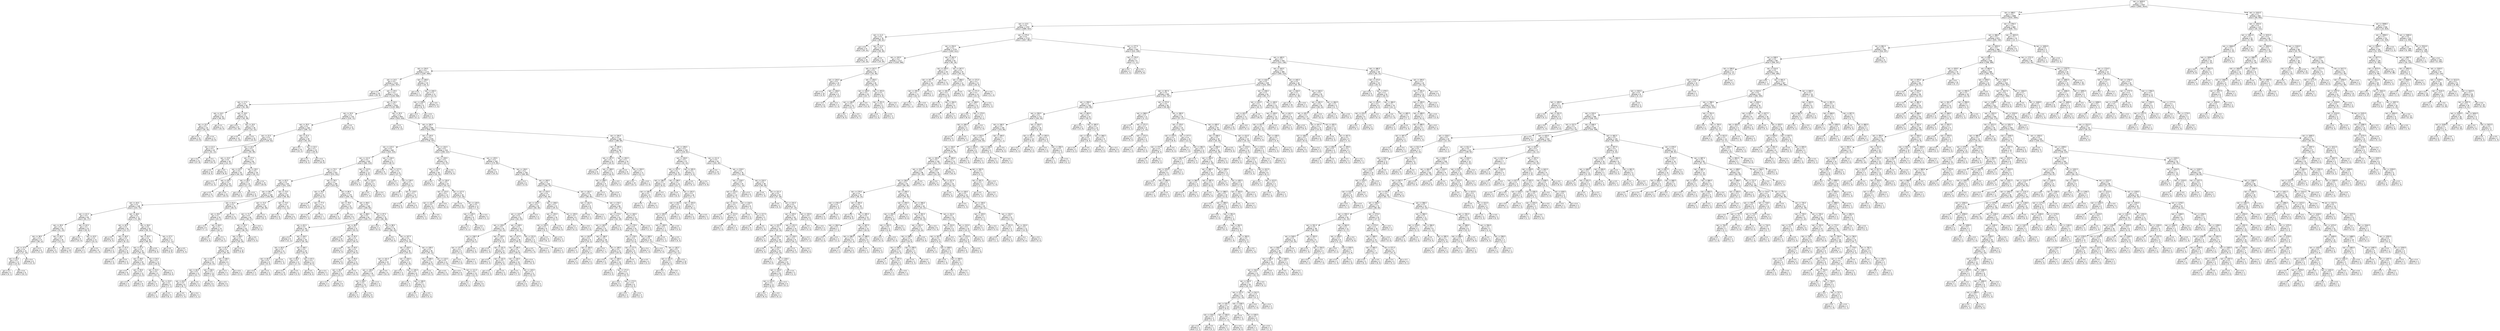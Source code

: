 digraph Tree {
node [shape=box, style="rounded", color="black", fontname=helvetica] ;
edge [fontname=helvetica] ;
0 [label="rain <= 1829.0\ngini = 0.5\nsamples = 3347\nvalue = [2602, 2614]"] ;
1 [label="rain <= 498.5\ngini = 0.5\nsamples = 2686\nvalue = [2533, 1664]"] ;
0 -> 1 [labeldistance=2.5, labelangle=45, headlabel="True"] ;
2 [label="rain <= 13.5\ngini = 0.4\nsamples = 1797\nvalue = [1885, 923]"] ;
1 -> 2 ;
3 [label="rain <= 11.5\ngini = 0.5\nsamples = 78\nvalue = [68, 62]"] ;
2 -> 3 ;
4 [label="gini = 0.5\nsamples = 37\nvalue = [29, 32]"] ;
3 -> 4 ;
5 [label="rain <= 12.5\ngini = 0.5\nsamples = 41\nvalue = [39, 30]"] ;
3 -> 5 ;
6 [label="gini = 0.4\nsamples = 19\nvalue = [20, 10]"] ;
5 -> 6 ;
7 [label="gini = 0.5\nsamples = 22\nvalue = [19, 20]"] ;
5 -> 7 ;
8 [label="rain <= 275.0\ngini = 0.4\nsamples = 1719\nvalue = [1817, 861]"] ;
2 -> 8 ;
9 [label="rain <= 254.5\ngini = 0.4\nsamples = 1279\nvalue = [1402, 612]"] ;
8 -> 9 ;
10 [label="rain <= 243.5\ngini = 0.4\nsamples = 1217\nvalue = [1320, 596]"] ;
9 -> 10 ;
11 [label="rain <= 234.5\ngini = 0.4\nsamples = 1172\nvalue = [1287, 560]"] ;
10 -> 11 ;
12 [label="rain <= 14.5\ngini = 0.4\nsamples = 1153\nvalue = [1261, 557]"] ;
11 -> 12 ;
13 [label="gini = 0.3\nsamples = 29\nvalue = [35, 9]"] ;
12 -> 13 ;
14 [label="rain <= 20.5\ngini = 0.4\nsamples = 1124\nvalue = [1226, 548]"] ;
12 -> 14 ;
15 [label="rain <= 17.5\ngini = 0.5\nsamples = 94\nvalue = [91, 58]"] ;
14 -> 15 ;
16 [label="rain <= 16.5\ngini = 0.4\nsamples = 43\nvalue = [46, 20]"] ;
15 -> 16 ;
17 [label="rain <= 15.5\ngini = 0.5\nsamples = 32\nvalue = [30, 16]"] ;
16 -> 17 ;
18 [label="gini = 0.5\nsamples = 15\nvalue = [14, 8]"] ;
17 -> 18 ;
19 [label="gini = 0.4\nsamples = 17\nvalue = [16, 8]"] ;
17 -> 19 ;
20 [label="gini = 0.3\nsamples = 11\nvalue = [16, 4]"] ;
16 -> 20 ;
21 [label="rain <= 18.5\ngini = 0.5\nsamples = 51\nvalue = [45, 38]"] ;
15 -> 21 ;
22 [label="gini = 0.5\nsamples = 23\nvalue = [23, 16]"] ;
21 -> 22 ;
23 [label="rain <= 19.5\ngini = 0.5\nsamples = 28\nvalue = [22, 22]"] ;
21 -> 23 ;
24 [label="gini = 0.5\nsamples = 14\nvalue = [12, 14]"] ;
23 -> 24 ;
25 [label="gini = 0.5\nsamples = 14\nvalue = [10, 8]"] ;
23 -> 25 ;
26 [label="rain <= 34.5\ngini = 0.4\nsamples = 1030\nvalue = [1135, 490]"] ;
14 -> 26 ;
27 [label="rain <= 33.5\ngini = 0.4\nsamples = 176\nvalue = [216, 72]"] ;
26 -> 27 ;
28 [label="rain <= 30.5\ngini = 0.4\nsamples = 164\nvalue = [189, 72]"] ;
27 -> 28 ;
29 [label="rain <= 22.5\ngini = 0.4\nsamples = 125\nvalue = [145, 62]"] ;
28 -> 29 ;
30 [label="rain <= 21.5\ngini = 0.3\nsamples = 43\nvalue = [52, 13]"] ;
29 -> 30 ;
31 [label="gini = 0.4\nsamples = 21\nvalue = [27, 8]"] ;
30 -> 31 ;
32 [label="gini = 0.3\nsamples = 22\nvalue = [25, 5]"] ;
30 -> 32 ;
33 [label="rain <= 24.5\ngini = 0.5\nsamples = 82\nvalue = [93, 49]"] ;
29 -> 33 ;
34 [label="rain <= 23.5\ngini = 0.5\nsamples = 18\nvalue = [14, 12]"] ;
33 -> 34 ;
35 [label="gini = 0.5\nsamples = 10\nvalue = [6, 4]"] ;
34 -> 35 ;
36 [label="gini = 0.5\nsamples = 8\nvalue = [8, 8]"] ;
34 -> 36 ;
37 [label="rain <= 27.5\ngini = 0.4\nsamples = 64\nvalue = [79, 37]"] ;
33 -> 37 ;
38 [label="rain <= 25.5\ngini = 0.4\nsamples = 35\nvalue = [44, 16]"] ;
37 -> 38 ;
39 [label="gini = 0.3\nsamples = 11\nvalue = [12, 3]"] ;
38 -> 39 ;
40 [label="rain <= 26.5\ngini = 0.4\nsamples = 24\nvalue = [32, 13]"] ;
38 -> 40 ;
41 [label="gini = 0.5\nsamples = 11\nvalue = [12, 7]"] ;
40 -> 41 ;
42 [label="gini = 0.4\nsamples = 13\nvalue = [20, 6]"] ;
40 -> 42 ;
43 [label="rain <= 29.5\ngini = 0.5\nsamples = 29\nvalue = [35, 21]"] ;
37 -> 43 ;
44 [label="rain <= 28.5\ngini = 0.5\nsamples = 14\nvalue = [17, 13]"] ;
43 -> 44 ;
45 [label="gini = 0.4\nsamples = 5\nvalue = [8, 4]"] ;
44 -> 45 ;
46 [label="gini = 0.5\nsamples = 9\nvalue = [9, 9]"] ;
44 -> 46 ;
47 [label="gini = 0.4\nsamples = 15\nvalue = [18, 8]"] ;
43 -> 47 ;
48 [label="rain <= 31.5\ngini = 0.3\nsamples = 39\nvalue = [44, 10]"] ;
28 -> 48 ;
49 [label="gini = 0.2\nsamples = 14\nvalue = [15, 2]"] ;
48 -> 49 ;
50 [label="rain <= 32.5\ngini = 0.3\nsamples = 25\nvalue = [29, 8]"] ;
48 -> 50 ;
51 [label="gini = 0.3\nsamples = 9\nvalue = [9, 2]"] ;
50 -> 51 ;
52 [label="gini = 0.4\nsamples = 16\nvalue = [20, 6]"] ;
50 -> 52 ;
53 [label="gini = 0.0\nsamples = 12\nvalue = [27, 0]"] ;
27 -> 53 ;
54 [label="rain <= 35.5\ngini = 0.4\nsamples = 854\nvalue = [919, 418]"] ;
26 -> 54 ;
55 [label="gini = 0.3\nsamples = 8\nvalue = [3, 12]"] ;
54 -> 55 ;
56 [label="rain <= 184.5\ngini = 0.4\nsamples = 846\nvalue = [916, 406]"] ;
54 -> 56 ;
57 [label="rain <= 120.5\ngini = 0.4\nsamples = 678\nvalue = [728, 337]"] ;
56 -> 57 ;
58 [label="rain <= 115.5\ngini = 0.4\nsamples = 462\nvalue = [520, 215]"] ;
57 -> 58 ;
59 [label="rain <= 112.5\ngini = 0.4\nsamples = 435\nvalue = [482, 210]"] ;
58 -> 59 ;
60 [label="rain <= 75.5\ngini = 0.4\nsamples = 423\nvalue = [474, 201]"] ;
59 -> 60 ;
61 [label="rain <= 62.5\ngini = 0.4\nsamples = 233\nvalue = [251, 120]"] ;
60 -> 61 ;
62 [label="rain <= 58.5\ngini = 0.4\nsamples = 169\nvalue = [193, 80]"] ;
61 -> 62 ;
63 [label="rain <= 44.5\ngini = 0.4\nsamples = 138\nvalue = [153, 75]"] ;
62 -> 63 ;
64 [label="rain <= 41.5\ngini = 0.4\nsamples = 65\nvalue = [81, 27]"] ;
63 -> 64 ;
65 [label="rain <= 39.5\ngini = 0.4\nsamples = 43\nvalue = [51, 23]"] ;
64 -> 65 ;
66 [label="rain <= 38.5\ngini = 0.4\nsamples = 27\nvalue = [38, 12]"] ;
65 -> 66 ;
67 [label="rain <= 37.5\ngini = 0.4\nsamples = 21\nvalue = [27, 10]"] ;
66 -> 67 ;
68 [label="rain <= 36.5\ngini = 0.4\nsamples = 13\nvalue = [14, 6]"] ;
67 -> 68 ;
69 [label="gini = 0.3\nsamples = 4\nvalue = [4, 1]"] ;
68 -> 69 ;
70 [label="gini = 0.4\nsamples = 9\nvalue = [10, 5]"] ;
68 -> 70 ;
71 [label="gini = 0.4\nsamples = 8\nvalue = [13, 4]"] ;
67 -> 71 ;
72 [label="gini = 0.3\nsamples = 6\nvalue = [11, 2]"] ;
66 -> 72 ;
73 [label="rain <= 40.5\ngini = 0.5\nsamples = 16\nvalue = [13, 11]"] ;
65 -> 73 ;
74 [label="gini = 0.5\nsamples = 6\nvalue = [4, 4]"] ;
73 -> 74 ;
75 [label="gini = 0.5\nsamples = 10\nvalue = [9, 7]"] ;
73 -> 75 ;
76 [label="rain <= 42.5\ngini = 0.2\nsamples = 22\nvalue = [30, 4]"] ;
64 -> 76 ;
77 [label="gini = 0.0\nsamples = 9\nvalue = [15, 0]"] ;
76 -> 77 ;
78 [label="rain <= 43.5\ngini = 0.3\nsamples = 13\nvalue = [15, 4]"] ;
76 -> 78 ;
79 [label="gini = 0.3\nsamples = 5\nvalue = [4, 1]"] ;
78 -> 79 ;
80 [label="gini = 0.3\nsamples = 8\nvalue = [11, 3]"] ;
78 -> 80 ;
81 [label="rain <= 48.5\ngini = 0.5\nsamples = 73\nvalue = [72, 48]"] ;
63 -> 81 ;
82 [label="rain <= 45.5\ngini = 0.5\nsamples = 20\nvalue = [13, 17]"] ;
81 -> 82 ;
83 [label="gini = 0.5\nsamples = 8\nvalue = [5, 5]"] ;
82 -> 83 ;
84 [label="rain <= 46.5\ngini = 0.5\nsamples = 12\nvalue = [8, 12]"] ;
82 -> 84 ;
85 [label="gini = 0.5\nsamples = 4\nvalue = [3, 4]"] ;
84 -> 85 ;
86 [label="rain <= 47.5\ngini = 0.5\nsamples = 8\nvalue = [5, 8]"] ;
84 -> 86 ;
87 [label="gini = 0.4\nsamples = 4\nvalue = [2, 4]"] ;
86 -> 87 ;
88 [label="gini = 0.5\nsamples = 4\nvalue = [3, 4]"] ;
86 -> 88 ;
89 [label="rain <= 56.5\ngini = 0.5\nsamples = 53\nvalue = [59, 31]"] ;
81 -> 89 ;
90 [label="rain <= 55.5\ngini = 0.4\nsamples = 36\nvalue = [48, 20]"] ;
89 -> 90 ;
91 [label="rain <= 51.5\ngini = 0.4\nsamples = 33\nvalue = [40, 20]"] ;
90 -> 91 ;
92 [label="rain <= 49.5\ngini = 0.5\nsamples = 20\nvalue = [22, 14]"] ;
91 -> 92 ;
93 [label="gini = 0.5\nsamples = 8\nvalue = [11, 8]"] ;
92 -> 93 ;
94 [label="rain <= 50.5\ngini = 0.5\nsamples = 12\nvalue = [11, 6]"] ;
92 -> 94 ;
95 [label="gini = 0.3\nsamples = 3\nvalue = [4, 1]"] ;
94 -> 95 ;
96 [label="gini = 0.5\nsamples = 9\nvalue = [7, 5]"] ;
94 -> 96 ;
97 [label="rain <= 54.5\ngini = 0.4\nsamples = 13\nvalue = [18, 6]"] ;
91 -> 97 ;
98 [label="rain <= 52.5\ngini = 0.3\nsamples = 9\nvalue = [10, 2]"] ;
97 -> 98 ;
99 [label="gini = 0.4\nsamples = 4\nvalue = [3, 1]"] ;
98 -> 99 ;
100 [label="rain <= 53.5\ngini = 0.2\nsamples = 5\nvalue = [7, 1]"] ;
98 -> 100 ;
101 [label="gini = 0.0\nsamples = 1\nvalue = [1, 0]"] ;
100 -> 101 ;
102 [label="gini = 0.2\nsamples = 4\nvalue = [6, 1]"] ;
100 -> 102 ;
103 [label="gini = 0.4\nsamples = 4\nvalue = [8, 4]"] ;
97 -> 103 ;
104 [label="gini = 0.0\nsamples = 3\nvalue = [8, 0]"] ;
90 -> 104 ;
105 [label="rain <= 57.5\ngini = 0.5\nsamples = 17\nvalue = [11, 11]"] ;
89 -> 105 ;
106 [label="gini = 0.5\nsamples = 10\nvalue = [6, 6]"] ;
105 -> 106 ;
107 [label="gini = 0.5\nsamples = 7\nvalue = [5, 5]"] ;
105 -> 107 ;
108 [label="rain <= 61.5\ngini = 0.2\nsamples = 31\nvalue = [40, 5]"] ;
62 -> 108 ;
109 [label="rain <= 59.5\ngini = 0.1\nsamples = 20\nvalue = [25, 2]"] ;
108 -> 109 ;
110 [label="gini = 0.2\nsamples = 6\nvalue = [7, 1]"] ;
109 -> 110 ;
111 [label="rain <= 60.5\ngini = 0.1\nsamples = 14\nvalue = [18, 1]"] ;
109 -> 111 ;
112 [label="gini = 0.0\nsamples = 3\nvalue = [4, 0]"] ;
111 -> 112 ;
113 [label="gini = 0.1\nsamples = 11\nvalue = [14, 1]"] ;
111 -> 113 ;
114 [label="gini = 0.3\nsamples = 11\nvalue = [15, 3]"] ;
108 -> 114 ;
115 [label="rain <= 73.5\ngini = 0.5\nsamples = 64\nvalue = [58, 40]"] ;
61 -> 115 ;
116 [label="rain <= 72.5\ngini = 0.5\nsamples = 50\nvalue = [46, 28]"] ;
115 -> 116 ;
117 [label="rain <= 71.5\ngini = 0.5\nsamples = 44\nvalue = [38, 27]"] ;
116 -> 117 ;
118 [label="rain <= 70.5\ngini = 0.5\nsamples = 42\nvalue = [38, 24]"] ;
117 -> 118 ;
119 [label="rain <= 69.5\ngini = 0.5\nsamples = 41\nvalue = [35, 24]"] ;
118 -> 119 ;
120 [label="rain <= 67.5\ngini = 0.5\nsamples = 29\nvalue = [26, 16]"] ;
119 -> 120 ;
121 [label="rain <= 65.5\ngini = 0.5\nsamples = 23\nvalue = [19, 15]"] ;
120 -> 121 ;
122 [label="rain <= 64.5\ngini = 0.5\nsamples = 11\nvalue = [12, 7]"] ;
121 -> 122 ;
123 [label="rain <= 63.5\ngini = 0.5\nsamples = 8\nvalue = [8, 7]"] ;
122 -> 123 ;
124 [label="gini = 0.5\nsamples = 5\nvalue = [7, 5]"] ;
123 -> 124 ;
125 [label="gini = 0.4\nsamples = 3\nvalue = [1, 2]"] ;
123 -> 125 ;
126 [label="gini = 0.0\nsamples = 3\nvalue = [4, 0]"] ;
122 -> 126 ;
127 [label="rain <= 66.5\ngini = 0.5\nsamples = 12\nvalue = [7, 8]"] ;
121 -> 127 ;
128 [label="gini = 0.5\nsamples = 6\nvalue = [3, 5]"] ;
127 -> 128 ;
129 [label="gini = 0.5\nsamples = 6\nvalue = [4, 3]"] ;
127 -> 129 ;
130 [label="rain <= 68.5\ngini = 0.2\nsamples = 6\nvalue = [7, 1]"] ;
120 -> 130 ;
131 [label="gini = 0.3\nsamples = 4\nvalue = [4, 1]"] ;
130 -> 131 ;
132 [label="gini = 0.0\nsamples = 2\nvalue = [3, 0]"] ;
130 -> 132 ;
133 [label="gini = 0.5\nsamples = 12\nvalue = [9, 8]"] ;
119 -> 133 ;
134 [label="gini = 0.0\nsamples = 1\nvalue = [3, 0]"] ;
118 -> 134 ;
135 [label="gini = 0.0\nsamples = 2\nvalue = [0, 3]"] ;
117 -> 135 ;
136 [label="gini = 0.2\nsamples = 6\nvalue = [8, 1]"] ;
116 -> 136 ;
137 [label="rain <= 74.5\ngini = 0.5\nsamples = 14\nvalue = [12, 12]"] ;
115 -> 137 ;
138 [label="gini = 0.4\nsamples = 6\nvalue = [2, 5]"] ;
137 -> 138 ;
139 [label="gini = 0.5\nsamples = 8\nvalue = [10, 7]"] ;
137 -> 139 ;
140 [label="rain <= 78.5\ngini = 0.4\nsamples = 190\nvalue = [223, 81]"] ;
60 -> 140 ;
141 [label="rain <= 76.5\ngini = 0.2\nsamples = 15\nvalue = [23, 3]"] ;
140 -> 141 ;
142 [label="gini = 0.4\nsamples = 5\nvalue = [5, 2]"] ;
141 -> 142 ;
143 [label="rain <= 77.5\ngini = 0.1\nsamples = 10\nvalue = [18, 1]"] ;
141 -> 143 ;
144 [label="gini = 0.0\nsamples = 3\nvalue = [7, 0]"] ;
143 -> 144 ;
145 [label="gini = 0.2\nsamples = 7\nvalue = [11, 1]"] ;
143 -> 145 ;
146 [label="rain <= 80.5\ngini = 0.4\nsamples = 175\nvalue = [200, 78]"] ;
140 -> 146 ;
147 [label="rain <= 79.5\ngini = 0.5\nsamples = 15\nvalue = [16, 13]"] ;
146 -> 147 ;
148 [label="gini = 0.4\nsamples = 9\nvalue = [12, 6]"] ;
147 -> 148 ;
149 [label="gini = 0.5\nsamples = 6\nvalue = [4, 7]"] ;
147 -> 149 ;
150 [label="rain <= 96.5\ngini = 0.4\nsamples = 160\nvalue = [184, 65]"] ;
146 -> 150 ;
151 [label="rain <= 88.5\ngini = 0.3\nsamples = 81\nvalue = [100, 27]"] ;
150 -> 151 ;
152 [label="rain <= 81.5\ngini = 0.4\nsamples = 44\nvalue = [47, 18]"] ;
151 -> 152 ;
153 [label="gini = 0.2\nsamples = 9\nvalue = [12, 2]"] ;
152 -> 153 ;
154 [label="rain <= 84.5\ngini = 0.4\nsamples = 35\nvalue = [35, 16]"] ;
152 -> 154 ;
155 [label="rain <= 83.5\ngini = 0.5\nsamples = 11\nvalue = [10, 7]"] ;
154 -> 155 ;
156 [label="rain <= 82.5\ngini = 0.4\nsamples = 8\nvalue = [9, 4]"] ;
155 -> 156 ;
157 [label="gini = 0.4\nsamples = 3\nvalue = [3, 1]"] ;
156 -> 157 ;
158 [label="gini = 0.4\nsamples = 5\nvalue = [6, 3]"] ;
156 -> 158 ;
159 [label="gini = 0.4\nsamples = 3\nvalue = [1, 3]"] ;
155 -> 159 ;
160 [label="rain <= 86.5\ngini = 0.4\nsamples = 24\nvalue = [25, 9]"] ;
154 -> 160 ;
161 [label="rain <= 85.5\ngini = 0.3\nsamples = 12\nvalue = [17, 4]"] ;
160 -> 161 ;
162 [label="gini = 0.3\nsamples = 10\nvalue = [14, 4]"] ;
161 -> 162 ;
163 [label="gini = 0.0\nsamples = 2\nvalue = [3, 0]"] ;
161 -> 163 ;
164 [label="rain <= 87.5\ngini = 0.5\nsamples = 12\nvalue = [8, 5]"] ;
160 -> 164 ;
165 [label="gini = 0.5\nsamples = 9\nvalue = [6, 4]"] ;
164 -> 165 ;
166 [label="gini = 0.4\nsamples = 3\nvalue = [2, 1]"] ;
164 -> 166 ;
167 [label="rain <= 90.5\ngini = 0.2\nsamples = 37\nvalue = [53, 9]"] ;
151 -> 167 ;
168 [label="gini = 0.0\nsamples = 10\nvalue = [18, 0]"] ;
167 -> 168 ;
169 [label="rain <= 92.5\ngini = 0.3\nsamples = 27\nvalue = [35, 9]"] ;
167 -> 169 ;
170 [label="gini = 0.0\nsamples = 2\nvalue = [0, 3]"] ;
169 -> 170 ;
171 [label="rain <= 93.5\ngini = 0.2\nsamples = 25\nvalue = [35, 6]"] ;
169 -> 171 ;
172 [label="gini = 0.0\nsamples = 4\nvalue = [6, 0]"] ;
171 -> 172 ;
173 [label="rain <= 95.5\ngini = 0.3\nsamples = 21\nvalue = [29, 6]"] ;
171 -> 173 ;
174 [label="rain <= 94.5\ngini = 0.2\nsamples = 11\nvalue = [14, 2]"] ;
173 -> 174 ;
175 [label="gini = 0.2\nsamples = 3\nvalue = [6, 1]"] ;
174 -> 175 ;
176 [label="gini = 0.2\nsamples = 8\nvalue = [8, 1]"] ;
174 -> 176 ;
177 [label="gini = 0.3\nsamples = 10\nvalue = [15, 4]"] ;
173 -> 177 ;
178 [label="rain <= 97.5\ngini = 0.4\nsamples = 79\nvalue = [84, 38]"] ;
150 -> 178 ;
179 [label="gini = 0.0\nsamples = 3\nvalue = [0, 5]"] ;
178 -> 179 ;
180 [label="rain <= 98.5\ngini = 0.4\nsamples = 76\nvalue = [84, 33]"] ;
178 -> 180 ;
181 [label="gini = 0.0\nsamples = 4\nvalue = [10, 0]"] ;
180 -> 181 ;
182 [label="rain <= 107.5\ngini = 0.4\nsamples = 72\nvalue = [74, 33]"] ;
180 -> 182 ;
183 [label="rain <= 103.5\ngini = 0.5\nsamples = 36\nvalue = [29, 21]"] ;
182 -> 183 ;
184 [label="rain <= 101.5\ngini = 0.5\nsamples = 25\nvalue = [21, 11]"] ;
183 -> 184 ;
185 [label="rain <= 100.5\ngini = 0.5\nsamples = 16\nvalue = [11, 11]"] ;
184 -> 185 ;
186 [label="rain <= 99.5\ngini = 0.5\nsamples = 13\nvalue = [10, 7]"] ;
185 -> 186 ;
187 [label="gini = 0.5\nsamples = 5\nvalue = [4, 5]"] ;
186 -> 187 ;
188 [label="gini = 0.4\nsamples = 8\nvalue = [6, 2]"] ;
186 -> 188 ;
189 [label="gini = 0.3\nsamples = 3\nvalue = [1, 4]"] ;
185 -> 189 ;
190 [label="gini = 0.0\nsamples = 9\nvalue = [10, 0]"] ;
184 -> 190 ;
191 [label="rain <= 104.5\ngini = 0.5\nsamples = 11\nvalue = [8, 10]"] ;
183 -> 191 ;
192 [label="gini = 0.3\nsamples = 3\nvalue = [1, 4]"] ;
191 -> 192 ;
193 [label="rain <= 105.5\ngini = 0.5\nsamples = 8\nvalue = [7, 6]"] ;
191 -> 193 ;
194 [label="gini = 0.4\nsamples = 3\nvalue = [3, 1]"] ;
193 -> 194 ;
195 [label="rain <= 106.5\ngini = 0.5\nsamples = 5\nvalue = [4, 5]"] ;
193 -> 195 ;
196 [label="gini = 0.5\nsamples = 2\nvalue = [1, 1]"] ;
195 -> 196 ;
197 [label="gini = 0.5\nsamples = 3\nvalue = [3, 4]"] ;
195 -> 197 ;
198 [label="rain <= 109.5\ngini = 0.3\nsamples = 36\nvalue = [45, 12]"] ;
182 -> 198 ;
199 [label="rain <= 108.5\ngini = 0.2\nsamples = 15\nvalue = [28, 3]"] ;
198 -> 199 ;
200 [label="gini = 0.3\nsamples = 10\nvalue = [15, 3]"] ;
199 -> 200 ;
201 [label="gini = 0.0\nsamples = 5\nvalue = [13, 0]"] ;
199 -> 201 ;
202 [label="rain <= 110.5\ngini = 0.5\nsamples = 21\nvalue = [17, 9]"] ;
198 -> 202 ;
203 [label="gini = 0.5\nsamples = 6\nvalue = [5, 4]"] ;
202 -> 203 ;
204 [label="rain <= 111.5\ngini = 0.4\nsamples = 15\nvalue = [12, 5]"] ;
202 -> 204 ;
205 [label="gini = 0.4\nsamples = 7\nvalue = [6, 3]"] ;
204 -> 205 ;
206 [label="gini = 0.4\nsamples = 8\nvalue = [6, 2]"] ;
204 -> 206 ;
207 [label="rain <= 113.5\ngini = 0.5\nsamples = 12\nvalue = [8, 9]"] ;
59 -> 207 ;
208 [label="gini = 0.0\nsamples = 3\nvalue = [0, 3]"] ;
207 -> 208 ;
209 [label="rain <= 114.5\ngini = 0.5\nsamples = 9\nvalue = [8, 6]"] ;
207 -> 209 ;
210 [label="gini = 0.5\nsamples = 7\nvalue = [7, 4]"] ;
209 -> 210 ;
211 [label="gini = 0.4\nsamples = 2\nvalue = [1, 2]"] ;
209 -> 211 ;
212 [label="rain <= 116.5\ngini = 0.2\nsamples = 27\nvalue = [38, 5]"] ;
58 -> 212 ;
213 [label="gini = 0.0\nsamples = 6\nvalue = [11, 0]"] ;
212 -> 213 ;
214 [label="rain <= 117.5\ngini = 0.3\nsamples = 21\nvalue = [27, 5]"] ;
212 -> 214 ;
215 [label="gini = 0.5\nsamples = 4\nvalue = [4, 3]"] ;
214 -> 215 ;
216 [label="rain <= 118.5\ngini = 0.1\nsamples = 17\nvalue = [23, 2]"] ;
214 -> 216 ;
217 [label="gini = 0.3\nsamples = 3\nvalue = [4, 1]"] ;
216 -> 217 ;
218 [label="rain <= 119.5\ngini = 0.1\nsamples = 14\nvalue = [19, 1]"] ;
216 -> 218 ;
219 [label="gini = 0.0\nsamples = 6\nvalue = [9, 0]"] ;
218 -> 219 ;
220 [label="gini = 0.2\nsamples = 8\nvalue = [10, 1]"] ;
218 -> 220 ;
221 [label="rain <= 132.5\ngini = 0.5\nsamples = 216\nvalue = [208, 122]"] ;
57 -> 221 ;
222 [label="rain <= 130.5\ngini = 0.5\nsamples = 51\nvalue = [33, 37]"] ;
221 -> 222 ;
223 [label="rain <= 122.5\ngini = 0.5\nsamples = 49\nvalue = [33, 33]"] ;
222 -> 223 ;
224 [label="gini = 0.0\nsamples = 2\nvalue = [0, 2]"] ;
223 -> 224 ;
225 [label="rain <= 126.0\ngini = 0.5\nsamples = 47\nvalue = [33, 31]"] ;
223 -> 225 ;
226 [label="rain <= 124.5\ngini = 0.4\nsamples = 13\nvalue = [11, 5]"] ;
225 -> 226 ;
227 [label="rain <= 123.5\ngini = 0.5\nsamples = 6\nvalue = [3, 5]"] ;
226 -> 227 ;
228 [label="gini = 0.4\nsamples = 3\nvalue = [1, 2]"] ;
227 -> 228 ;
229 [label="gini = 0.5\nsamples = 3\nvalue = [2, 3]"] ;
227 -> 229 ;
230 [label="gini = 0.0\nsamples = 7\nvalue = [8, 0]"] ;
226 -> 230 ;
231 [label="rain <= 127.5\ngini = 0.5\nsamples = 34\nvalue = [22, 26]"] ;
225 -> 231 ;
232 [label="gini = 0.5\nsamples = 23\nvalue = [15, 22]"] ;
231 -> 232 ;
233 [label="rain <= 129.5\ngini = 0.5\nsamples = 11\nvalue = [7, 4]"] ;
231 -> 233 ;
234 [label="rain <= 128.5\ngini = 0.4\nsamples = 8\nvalue = [6, 2]"] ;
233 -> 234 ;
235 [label="gini = 0.4\nsamples = 7\nvalue = [5, 2]"] ;
234 -> 235 ;
236 [label="gini = 0.0\nsamples = 1\nvalue = [1, 0]"] ;
234 -> 236 ;
237 [label="gini = 0.4\nsamples = 3\nvalue = [1, 2]"] ;
233 -> 237 ;
238 [label="gini = 0.0\nsamples = 2\nvalue = [0, 4]"] ;
222 -> 238 ;
239 [label="rain <= 135.5\ngini = 0.4\nsamples = 165\nvalue = [175, 85]"] ;
221 -> 239 ;
240 [label="gini = 0.0\nsamples = 6\nvalue = [10, 0]"] ;
239 -> 240 ;
241 [label="rain <= 136.5\ngini = 0.4\nsamples = 159\nvalue = [165, 85]"] ;
239 -> 241 ;
242 [label="gini = 0.4\nsamples = 6\nvalue = [3, 6]"] ;
241 -> 242 ;
243 [label="rain <= 160.5\ngini = 0.4\nsamples = 153\nvalue = [162, 79]"] ;
241 -> 243 ;
244 [label="rain <= 153.5\ngini = 0.4\nsamples = 77\nvalue = [93, 34]"] ;
243 -> 244 ;
245 [label="rain <= 152.5\ngini = 0.4\nsamples = 55\nvalue = [64, 30]"] ;
244 -> 245 ;
246 [label="rain <= 143.5\ngini = 0.4\nsamples = 51\nvalue = [62, 25]"] ;
245 -> 246 ;
247 [label="rain <= 139.5\ngini = 0.5\nsamples = 19\nvalue = [19, 13]"] ;
246 -> 247 ;
248 [label="rain <= 138.5\ngini = 0.3\nsamples = 8\nvalue = [10, 2]"] ;
247 -> 248 ;
249 [label="rain <= 137.5\ngini = 0.4\nsamples = 5\nvalue = [4, 2]"] ;
248 -> 249 ;
250 [label="gini = 0.0\nsamples = 3\nvalue = [3, 0]"] ;
249 -> 250 ;
251 [label="gini = 0.4\nsamples = 2\nvalue = [1, 2]"] ;
249 -> 251 ;
252 [label="gini = 0.0\nsamples = 3\nvalue = [6, 0]"] ;
248 -> 252 ;
253 [label="rain <= 140.5\ngini = 0.5\nsamples = 11\nvalue = [9, 11]"] ;
247 -> 253 ;
254 [label="gini = 0.4\nsamples = 3\nvalue = [1, 3]"] ;
253 -> 254 ;
255 [label="rain <= 141.5\ngini = 0.5\nsamples = 8\nvalue = [8, 8]"] ;
253 -> 255 ;
256 [label="gini = 0.5\nsamples = 2\nvalue = [3, 2]"] ;
255 -> 256 ;
257 [label="rain <= 142.5\ngini = 0.5\nsamples = 6\nvalue = [5, 6]"] ;
255 -> 257 ;
258 [label="gini = 0.0\nsamples = 1\nvalue = [0, 2]"] ;
257 -> 258 ;
259 [label="gini = 0.5\nsamples = 5\nvalue = [5, 4]"] ;
257 -> 259 ;
260 [label="rain <= 149.5\ngini = 0.3\nsamples = 32\nvalue = [43, 12]"] ;
246 -> 260 ;
261 [label="rain <= 147.5\ngini = 0.3\nsamples = 28\nvalue = [39, 9]"] ;
260 -> 261 ;
262 [label="rain <= 146.5\ngini = 0.4\nsamples = 22\nvalue = [28, 9]"] ;
261 -> 262 ;
263 [label="rain <= 144.5\ngini = 0.3\nsamples = 16\nvalue = [22, 6]"] ;
262 -> 263 ;
264 [label="gini = 0.4\nsamples = 5\nvalue = [7, 3]"] ;
263 -> 264 ;
265 [label="rain <= 145.5\ngini = 0.3\nsamples = 11\nvalue = [15, 3]"] ;
263 -> 265 ;
266 [label="gini = 0.3\nsamples = 6\nvalue = [9, 2]"] ;
265 -> 266 ;
267 [label="gini = 0.2\nsamples = 5\nvalue = [6, 1]"] ;
265 -> 267 ;
268 [label="gini = 0.4\nsamples = 6\nvalue = [6, 3]"] ;
262 -> 268 ;
269 [label="gini = 0.0\nsamples = 6\nvalue = [11, 0]"] ;
261 -> 269 ;
270 [label="rain <= 151.0\ngini = 0.5\nsamples = 4\nvalue = [4, 3]"] ;
260 -> 270 ;
271 [label="gini = 0.5\nsamples = 2\nvalue = [2, 2]"] ;
270 -> 271 ;
272 [label="gini = 0.4\nsamples = 2\nvalue = [2, 1]"] ;
270 -> 272 ;
273 [label="gini = 0.4\nsamples = 4\nvalue = [2, 5]"] ;
245 -> 273 ;
274 [label="rain <= 158.0\ngini = 0.2\nsamples = 22\nvalue = [29, 4]"] ;
244 -> 274 ;
275 [label="rain <= 155.5\ngini = 0.1\nsamples = 16\nvalue = [23, 2]"] ;
274 -> 275 ;
276 [label="rain <= 154.5\ngini = 0.3\nsamples = 8\nvalue = [9, 2]"] ;
275 -> 276 ;
277 [label="gini = 0.2\nsamples = 6\nvalue = [6, 1]"] ;
276 -> 277 ;
278 [label="gini = 0.4\nsamples = 2\nvalue = [3, 1]"] ;
276 -> 278 ;
279 [label="gini = 0.0\nsamples = 8\nvalue = [14, 0]"] ;
275 -> 279 ;
280 [label="rain <= 159.5\ngini = 0.4\nsamples = 6\nvalue = [6, 2]"] ;
274 -> 280 ;
281 [label="gini = 0.4\nsamples = 4\nvalue = [4, 2]"] ;
280 -> 281 ;
282 [label="gini = 0.0\nsamples = 2\nvalue = [2, 0]"] ;
280 -> 282 ;
283 [label="rain <= 162.5\ngini = 0.5\nsamples = 76\nvalue = [69, 45]"] ;
243 -> 283 ;
284 [label="rain <= 161.5\ngini = 0.3\nsamples = 8\nvalue = [2, 8]"] ;
283 -> 284 ;
285 [label="gini = 0.0\nsamples = 1\nvalue = [0, 1]"] ;
284 -> 285 ;
286 [label="gini = 0.3\nsamples = 7\nvalue = [2, 7]"] ;
284 -> 286 ;
287 [label="rain <= 176.5\ngini = 0.5\nsamples = 68\nvalue = [67, 37]"] ;
283 -> 287 ;
288 [label="rain <= 173.5\ngini = 0.4\nsamples = 41\nvalue = [44, 18]"] ;
287 -> 288 ;
289 [label="rain <= 165.5\ngini = 0.4\nsamples = 37\nvalue = [35, 18]"] ;
288 -> 289 ;
290 [label="rain <= 163.5\ngini = 0.4\nsamples = 9\nvalue = [10, 3]"] ;
289 -> 290 ;
291 [label="gini = 0.5\nsamples = 2\nvalue = [1, 1]"] ;
290 -> 291 ;
292 [label="rain <= 164.5\ngini = 0.3\nsamples = 7\nvalue = [9, 2]"] ;
290 -> 292 ;
293 [label="gini = 0.0\nsamples = 3\nvalue = [4, 0]"] ;
292 -> 293 ;
294 [label="gini = 0.4\nsamples = 4\nvalue = [5, 2]"] ;
292 -> 294 ;
295 [label="rain <= 166.5\ngini = 0.5\nsamples = 28\nvalue = [25, 15]"] ;
289 -> 295 ;
296 [label="gini = 0.5\nsamples = 7\nvalue = [5, 7]"] ;
295 -> 296 ;
297 [label="rain <= 168.5\ngini = 0.4\nsamples = 21\nvalue = [20, 8]"] ;
295 -> 297 ;
298 [label="gini = 0.0\nsamples = 5\nvalue = [7, 0]"] ;
297 -> 298 ;
299 [label="rain <= 169.5\ngini = 0.5\nsamples = 16\nvalue = [13, 8]"] ;
297 -> 299 ;
300 [label="gini = 0.5\nsamples = 5\nvalue = [3, 5]"] ;
299 -> 300 ;
301 [label="rain <= 171.5\ngini = 0.4\nsamples = 11\nvalue = [10, 3]"] ;
299 -> 301 ;
302 [label="gini = 0.0\nsamples = 5\nvalue = [6, 0]"] ;
301 -> 302 ;
303 [label="rain <= 172.5\ngini = 0.5\nsamples = 6\nvalue = [4, 3]"] ;
301 -> 303 ;
304 [label="gini = 0.5\nsamples = 3\nvalue = [2, 2]"] ;
303 -> 304 ;
305 [label="gini = 0.4\nsamples = 3\nvalue = [2, 1]"] ;
303 -> 305 ;
306 [label="gini = 0.0\nsamples = 4\nvalue = [9, 0]"] ;
288 -> 306 ;
307 [label="rain <= 183.5\ngini = 0.5\nsamples = 27\nvalue = [23, 19]"] ;
287 -> 307 ;
308 [label="rain <= 179.5\ngini = 0.5\nsamples = 25\nvalue = [22, 17]"] ;
307 -> 308 ;
309 [label="rain <= 178.5\ngini = 0.5\nsamples = 9\nvalue = [5, 6]"] ;
308 -> 309 ;
310 [label="rain <= 177.5\ngini = 0.5\nsamples = 6\nvalue = [4, 3]"] ;
309 -> 310 ;
311 [label="gini = 0.5\nsamples = 2\nvalue = [1, 1]"] ;
310 -> 311 ;
312 [label="gini = 0.5\nsamples = 4\nvalue = [3, 2]"] ;
310 -> 312 ;
313 [label="gini = 0.4\nsamples = 3\nvalue = [1, 3]"] ;
309 -> 313 ;
314 [label="rain <= 180.5\ngini = 0.5\nsamples = 16\nvalue = [17, 11]"] ;
308 -> 314 ;
315 [label="gini = 0.0\nsamples = 1\nvalue = [2, 0]"] ;
314 -> 315 ;
316 [label="rain <= 182.5\ngini = 0.5\nsamples = 15\nvalue = [15, 11]"] ;
314 -> 316 ;
317 [label="rain <= 181.5\ngini = 0.4\nsamples = 5\nvalue = [6, 3]"] ;
316 -> 317 ;
318 [label="gini = 0.5\nsamples = 4\nvalue = [5, 3]"] ;
317 -> 318 ;
319 [label="gini = 0.0\nsamples = 1\nvalue = [1, 0]"] ;
317 -> 319 ;
320 [label="gini = 0.5\nsamples = 10\nvalue = [9, 8]"] ;
316 -> 320 ;
321 [label="gini = 0.4\nsamples = 2\nvalue = [1, 2]"] ;
307 -> 321 ;
322 [label="rain <= 194.5\ngini = 0.4\nsamples = 168\nvalue = [188, 69]"] ;
56 -> 322 ;
323 [label="rain <= 190.5\ngini = 0.2\nsamples = 38\nvalue = [54, 7]"] ;
322 -> 323 ;
324 [label="rain <= 187.5\ngini = 0.3\nsamples = 19\nvalue = [29, 6]"] ;
323 -> 324 ;
325 [label="gini = 0.0\nsamples = 8\nvalue = [13, 0]"] ;
324 -> 325 ;
326 [label="rain <= 189.5\ngini = 0.4\nsamples = 11\nvalue = [16, 6]"] ;
324 -> 326 ;
327 [label="rain <= 188.5\ngini = 0.4\nsamples = 9\nvalue = [13, 4]"] ;
326 -> 327 ;
328 [label="gini = 0.3\nsamples = 5\nvalue = [7, 2]"] ;
327 -> 328 ;
329 [label="gini = 0.4\nsamples = 4\nvalue = [6, 2]"] ;
327 -> 329 ;
330 [label="gini = 0.5\nsamples = 2\nvalue = [3, 2]"] ;
326 -> 330 ;
331 [label="rain <= 192.5\ngini = 0.1\nsamples = 19\nvalue = [25, 1]"] ;
323 -> 331 ;
332 [label="gini = 0.0\nsamples = 8\nvalue = [13, 0]"] ;
331 -> 332 ;
333 [label="rain <= 193.5\ngini = 0.1\nsamples = 11\nvalue = [12, 1]"] ;
331 -> 333 ;
334 [label="gini = 0.2\nsamples = 10\nvalue = [10, 1]"] ;
333 -> 334 ;
335 [label="gini = 0.0\nsamples = 1\nvalue = [2, 0]"] ;
333 -> 335 ;
336 [label="rain <= 206.5\ngini = 0.4\nsamples = 130\nvalue = [134, 62]"] ;
322 -> 336 ;
337 [label="rain <= 204.5\ngini = 0.5\nsamples = 37\nvalue = [32, 22]"] ;
336 -> 337 ;
338 [label="rain <= 197.5\ngini = 0.4\nsamples = 32\nvalue = [29, 13]"] ;
337 -> 338 ;
339 [label="rain <= 196.5\ngini = 0.5\nsamples = 10\nvalue = [6, 6]"] ;
338 -> 339 ;
340 [label="rain <= 195.5\ngini = 0.5\nsamples = 6\nvalue = [4, 3]"] ;
339 -> 340 ;
341 [label="gini = 0.5\nsamples = 2\nvalue = [1, 1]"] ;
340 -> 341 ;
342 [label="gini = 0.5\nsamples = 4\nvalue = [3, 2]"] ;
340 -> 342 ;
343 [label="gini = 0.5\nsamples = 4\nvalue = [2, 3]"] ;
339 -> 343 ;
344 [label="rain <= 198.5\ngini = 0.4\nsamples = 22\nvalue = [23, 7]"] ;
338 -> 344 ;
345 [label="gini = 0.0\nsamples = 4\nvalue = [6, 0]"] ;
344 -> 345 ;
346 [label="rain <= 202.5\ngini = 0.4\nsamples = 18\nvalue = [17, 7]"] ;
344 -> 346 ;
347 [label="rain <= 201.5\ngini = 0.5\nsamples = 11\nvalue = [9, 6]"] ;
346 -> 347 ;
348 [label="rain <= 200.5\ngini = 0.4\nsamples = 9\nvalue = [8, 4]"] ;
347 -> 348 ;
349 [label="rain <= 199.5\ngini = 0.5\nsamples = 7\nvalue = [5, 4]"] ;
348 -> 349 ;
350 [label="gini = 0.5\nsamples = 2\nvalue = [1, 1]"] ;
349 -> 350 ;
351 [label="gini = 0.5\nsamples = 5\nvalue = [4, 3]"] ;
349 -> 351 ;
352 [label="gini = 0.0\nsamples = 2\nvalue = [3, 0]"] ;
348 -> 352 ;
353 [label="gini = 0.4\nsamples = 2\nvalue = [1, 2]"] ;
347 -> 353 ;
354 [label="rain <= 203.5\ngini = 0.2\nsamples = 7\nvalue = [8, 1]"] ;
346 -> 354 ;
355 [label="gini = 0.0\nsamples = 5\nvalue = [7, 0]"] ;
354 -> 355 ;
356 [label="gini = 0.5\nsamples = 2\nvalue = [1, 1]"] ;
354 -> 356 ;
357 [label="rain <= 205.5\ngini = 0.4\nsamples = 5\nvalue = [3, 9]"] ;
337 -> 357 ;
358 [label="gini = 0.0\nsamples = 1\nvalue = [0, 1]"] ;
357 -> 358 ;
359 [label="gini = 0.4\nsamples = 4\nvalue = [3, 8]"] ;
357 -> 359 ;
360 [label="rain <= 211.5\ngini = 0.4\nsamples = 93\nvalue = [102, 40]"] ;
336 -> 360 ;
361 [label="gini = 0.0\nsamples = 15\nvalue = [27, 0]"] ;
360 -> 361 ;
362 [label="rain <= 219.5\ngini = 0.5\nsamples = 78\nvalue = [75, 40]"] ;
360 -> 362 ;
363 [label="rain <= 218.5\ngini = 0.5\nsamples = 20\nvalue = [11, 14]"] ;
362 -> 363 ;
364 [label="rain <= 214.5\ngini = 0.5\nsamples = 14\nvalue = [9, 7]"] ;
363 -> 364 ;
365 [label="rain <= 212.5\ngini = 0.4\nsamples = 6\nvalue = [2, 6]"] ;
364 -> 365 ;
366 [label="gini = 0.0\nsamples = 2\nvalue = [0, 2]"] ;
365 -> 366 ;
367 [label="rain <= 213.5\ngini = 0.4\nsamples = 4\nvalue = [2, 4]"] ;
365 -> 367 ;
368 [label="gini = 0.0\nsamples = 1\nvalue = [1, 0]"] ;
367 -> 368 ;
369 [label="gini = 0.3\nsamples = 3\nvalue = [1, 4]"] ;
367 -> 369 ;
370 [label="rain <= 216.5\ngini = 0.2\nsamples = 8\nvalue = [7, 1]"] ;
364 -> 370 ;
371 [label="gini = 0.0\nsamples = 3\nvalue = [3, 0]"] ;
370 -> 371 ;
372 [label="rain <= 217.5\ngini = 0.3\nsamples = 5\nvalue = [4, 1]"] ;
370 -> 372 ;
373 [label="gini = 0.4\nsamples = 4\nvalue = [3, 1]"] ;
372 -> 373 ;
374 [label="gini = 0.0\nsamples = 1\nvalue = [1, 0]"] ;
372 -> 374 ;
375 [label="gini = 0.3\nsamples = 6\nvalue = [2, 7]"] ;
363 -> 375 ;
376 [label="rain <= 220.5\ngini = 0.4\nsamples = 58\nvalue = [64, 26]"] ;
362 -> 376 ;
377 [label="gini = 0.0\nsamples = 5\nvalue = [7, 0]"] ;
376 -> 377 ;
378 [label="rain <= 221.5\ngini = 0.4\nsamples = 53\nvalue = [57, 26]"] ;
376 -> 378 ;
379 [label="gini = 0.0\nsamples = 2\nvalue = [0, 3]"] ;
378 -> 379 ;
380 [label="rain <= 232.5\ngini = 0.4\nsamples = 51\nvalue = [57, 23]"] ;
378 -> 380 ;
381 [label="rain <= 229.5\ngini = 0.4\nsamples = 45\nvalue = [52, 18]"] ;
380 -> 381 ;
382 [label="rain <= 222.5\ngini = 0.4\nsamples = 31\nvalue = [29, 14]"] ;
381 -> 382 ;
383 [label="gini = 0.0\nsamples = 3\nvalue = [5, 0]"] ;
382 -> 383 ;
384 [label="rain <= 223.5\ngini = 0.5\nsamples = 28\nvalue = [24, 14]"] ;
382 -> 384 ;
385 [label="gini = 0.0\nsamples = 3\nvalue = [0, 4]"] ;
384 -> 385 ;
386 [label="rain <= 224.5\ngini = 0.4\nsamples = 25\nvalue = [24, 10]"] ;
384 -> 386 ;
387 [label="gini = 0.0\nsamples = 2\nvalue = [6, 0]"] ;
386 -> 387 ;
388 [label="rain <= 228.0\ngini = 0.5\nsamples = 23\nvalue = [18, 10]"] ;
386 -> 388 ;
389 [label="rain <= 226.5\ngini = 0.4\nsamples = 20\nvalue = [17, 8]"] ;
388 -> 389 ;
390 [label="rain <= 225.5\ngini = 0.5\nsamples = 11\nvalue = [8, 6]"] ;
389 -> 390 ;
391 [label="gini = 0.4\nsamples = 9\nvalue = [8, 4]"] ;
390 -> 391 ;
392 [label="gini = 0.0\nsamples = 2\nvalue = [0, 2]"] ;
390 -> 392 ;
393 [label="gini = 0.3\nsamples = 9\nvalue = [9, 2]"] ;
389 -> 393 ;
394 [label="gini = 0.4\nsamples = 3\nvalue = [1, 2]"] ;
388 -> 394 ;
395 [label="rain <= 231.5\ngini = 0.3\nsamples = 14\nvalue = [23, 4]"] ;
381 -> 395 ;
396 [label="rain <= 230.5\ngini = 0.2\nsamples = 9\nvalue = [16, 2]"] ;
395 -> 396 ;
397 [label="gini = 0.3\nsamples = 6\nvalue = [10, 2]"] ;
396 -> 397 ;
398 [label="gini = 0.0\nsamples = 3\nvalue = [6, 0]"] ;
396 -> 398 ;
399 [label="gini = 0.3\nsamples = 5\nvalue = [7, 2]"] ;
395 -> 399 ;
400 [label="rain <= 233.5\ngini = 0.5\nsamples = 6\nvalue = [5, 5]"] ;
380 -> 400 ;
401 [label="gini = 0.5\nsamples = 3\nvalue = [3, 3]"] ;
400 -> 401 ;
402 [label="gini = 0.5\nsamples = 3\nvalue = [2, 2]"] ;
400 -> 402 ;
403 [label="rain <= 238.0\ngini = 0.2\nsamples = 19\nvalue = [26, 3]"] ;
11 -> 403 ;
404 [label="gini = 0.0\nsamples = 7\nvalue = [13, 0]"] ;
403 -> 404 ;
405 [label="rain <= 240.5\ngini = 0.3\nsamples = 12\nvalue = [13, 3]"] ;
403 -> 405 ;
406 [label="rain <= 239.5\ngini = 0.4\nsamples = 6\nvalue = [6, 3]"] ;
405 -> 406 ;
407 [label="gini = 0.3\nsamples = 3\nvalue = [4, 1]"] ;
406 -> 407 ;
408 [label="gini = 0.5\nsamples = 3\nvalue = [2, 2]"] ;
406 -> 408 ;
409 [label="gini = 0.0\nsamples = 6\nvalue = [7, 0]"] ;
405 -> 409 ;
410 [label="rain <= 247.5\ngini = 0.5\nsamples = 45\nvalue = [33, 36]"] ;
10 -> 410 ;
411 [label="rain <= 244.5\ngini = 0.4\nsamples = 19\nvalue = [7, 21]"] ;
410 -> 411 ;
412 [label="gini = 0.4\nsamples = 10\nvalue = [4, 9]"] ;
411 -> 412 ;
413 [label="rain <= 246.0\ngini = 0.3\nsamples = 9\nvalue = [3, 12]"] ;
411 -> 413 ;
414 [label="gini = 0.3\nsamples = 6\nvalue = [2, 9]"] ;
413 -> 414 ;
415 [label="gini = 0.4\nsamples = 3\nvalue = [1, 3]"] ;
413 -> 415 ;
416 [label="rain <= 250.5\ngini = 0.5\nsamples = 26\nvalue = [26, 15]"] ;
410 -> 416 ;
417 [label="rain <= 249.5\ngini = 0.4\nsamples = 20\nvalue = [23, 7]"] ;
416 -> 417 ;
418 [label="rain <= 248.5\ngini = 0.5\nsamples = 14\nvalue = [10, 7]"] ;
417 -> 418 ;
419 [label="gini = 0.0\nsamples = 6\nvalue = [6, 0]"] ;
418 -> 419 ;
420 [label="gini = 0.5\nsamples = 8\nvalue = [4, 7]"] ;
418 -> 420 ;
421 [label="gini = 0.0\nsamples = 6\nvalue = [13, 0]"] ;
417 -> 421 ;
422 [label="rain <= 253.0\ngini = 0.4\nsamples = 6\nvalue = [3, 8]"] ;
416 -> 422 ;
423 [label="rain <= 251.5\ngini = 0.4\nsamples = 5\nvalue = [3, 6]"] ;
422 -> 423 ;
424 [label="gini = 0.4\nsamples = 3\nvalue = [2, 5]"] ;
423 -> 424 ;
425 [label="gini = 0.5\nsamples = 2\nvalue = [1, 1]"] ;
423 -> 425 ;
426 [label="gini = 0.0\nsamples = 1\nvalue = [0, 2]"] ;
422 -> 426 ;
427 [label="rain <= 261.5\ngini = 0.3\nsamples = 62\nvalue = [82, 16]"] ;
9 -> 427 ;
428 [label="rain <= 258.5\ngini = 0.1\nsamples = 29\nvalue = [43, 2]"] ;
427 -> 428 ;
429 [label="rain <= 257.5\ngini = 0.2\nsamples = 18\nvalue = [22, 2]"] ;
428 -> 429 ;
430 [label="rain <= 255.5\ngini = 0.1\nsamples = 11\nvalue = [16, 1]"] ;
429 -> 430 ;
431 [label="gini = 0.2\nsamples = 7\nvalue = [11, 1]"] ;
430 -> 431 ;
432 [label="gini = 0.0\nsamples = 4\nvalue = [5, 0]"] ;
430 -> 432 ;
433 [label="gini = 0.2\nsamples = 7\nvalue = [6, 1]"] ;
429 -> 433 ;
434 [label="gini = 0.0\nsamples = 11\nvalue = [21, 0]"] ;
428 -> 434 ;
435 [label="rain <= 267.5\ngini = 0.4\nsamples = 33\nvalue = [39, 14]"] ;
427 -> 435 ;
436 [label="rain <= 266.0\ngini = 0.5\nsamples = 12\nvalue = [13, 10]"] ;
435 -> 436 ;
437 [label="rain <= 262.5\ngini = 0.4\nsamples = 11\nvalue = [13, 5]"] ;
436 -> 437 ;
438 [label="gini = 0.5\nsamples = 5\nvalue = [5, 4]"] ;
437 -> 438 ;
439 [label="rain <= 264.5\ngini = 0.2\nsamples = 6\nvalue = [8, 1]"] ;
437 -> 439 ;
440 [label="gini = 0.0\nsamples = 2\nvalue = [3, 0]"] ;
439 -> 440 ;
441 [label="gini = 0.3\nsamples = 4\nvalue = [5, 1]"] ;
439 -> 441 ;
442 [label="gini = 0.0\nsamples = 1\nvalue = [0, 5]"] ;
436 -> 442 ;
443 [label="rain <= 272.5\ngini = 0.2\nsamples = 21\nvalue = [26, 4]"] ;
435 -> 443 ;
444 [label="rain <= 271.5\ngini = 0.3\nsamples = 14\nvalue = [15, 4]"] ;
443 -> 444 ;
445 [label="rain <= 268.5\ngini = 0.2\nsamples = 12\nvalue = [14, 2]"] ;
444 -> 445 ;
446 [label="gini = 0.0\nsamples = 5\nvalue = [8, 0]"] ;
445 -> 446 ;
447 [label="rain <= 270.5\ngini = 0.4\nsamples = 7\nvalue = [6, 2]"] ;
445 -> 447 ;
448 [label="rain <= 269.5\ngini = 0.4\nsamples = 5\nvalue = [4, 2]"] ;
447 -> 448 ;
449 [label="gini = 0.3\nsamples = 4\nvalue = [4, 1]"] ;
448 -> 449 ;
450 [label="gini = 0.0\nsamples = 1\nvalue = [0, 1]"] ;
448 -> 450 ;
451 [label="gini = 0.0\nsamples = 2\nvalue = [2, 0]"] ;
447 -> 451 ;
452 [label="gini = 0.4\nsamples = 2\nvalue = [1, 2]"] ;
444 -> 452 ;
453 [label="gini = 0.0\nsamples = 7\nvalue = [11, 0]"] ;
443 -> 453 ;
454 [label="rain <= 277.5\ngini = 0.5\nsamples = 440\nvalue = [415, 249]"] ;
8 -> 454 ;
455 [label="rain <= 276.5\ngini = 0.2\nsamples = 6\nvalue = [1, 11]"] ;
454 -> 455 ;
456 [label="gini = 0.4\nsamples = 3\nvalue = [1, 3]"] ;
455 -> 456 ;
457 [label="gini = 0.0\nsamples = 3\nvalue = [0, 8]"] ;
455 -> 457 ;
458 [label="rain <= 465.5\ngini = 0.5\nsamples = 434\nvalue = [414, 238]"] ;
454 -> 458 ;
459 [label="rain <= 443.5\ngini = 0.5\nsamples = 385\nvalue = [350, 223]"] ;
458 -> 459 ;
460 [label="rain <= 416.5\ngini = 0.5\nsamples = 339\nvalue = [316, 184]"] ;
459 -> 460 ;
461 [label="rain <= 367.5\ngini = 0.5\nsamples = 285\nvalue = [251, 167]"] ;
460 -> 461 ;
462 [label="rain <= 358.5\ngini = 0.4\nsamples = 195\nvalue = [192, 99]"] ;
461 -> 462 ;
463 [label="rain <= 350.5\ngini = 0.5\nsamples = 172\nvalue = [162, 94]"] ;
462 -> 463 ;
464 [label="rain <= 346.5\ngini = 0.5\nsamples = 156\nvalue = [153, 84]"] ;
463 -> 464 ;
465 [label="rain <= 343.5\ngini = 0.5\nsamples = 149\nvalue = [142, 83]"] ;
464 -> 465 ;
466 [label="rain <= 334.5\ngini = 0.5\nsamples = 141\nvalue = [139, 75]"] ;
465 -> 466 ;
467 [label="rain <= 320.0\ngini = 0.5\nsamples = 128\nvalue = [121, 73]"] ;
466 -> 467 ;
468 [label="rain <= 316.5\ngini = 0.4\nsamples = 98\nvalue = [97, 49]"] ;
467 -> 468 ;
469 [label="rain <= 290.0\ngini = 0.5\nsamples = 91\nvalue = [85, 49]"] ;
468 -> 469 ;
470 [label="rain <= 279.5\ngini = 0.4\nsamples = 35\nvalue = [36, 14]"] ;
469 -> 470 ;
471 [label="rain <= 278.5\ngini = 0.5\nsamples = 5\nvalue = [3, 3]"] ;
470 -> 471 ;
472 [label="gini = 0.5\nsamples = 4\nvalue = [3, 2]"] ;
471 -> 472 ;
473 [label="gini = 0.0\nsamples = 1\nvalue = [0, 1]"] ;
471 -> 473 ;
474 [label="rain <= 283.0\ngini = 0.4\nsamples = 30\nvalue = [33, 11]"] ;
470 -> 474 ;
475 [label="gini = 0.0\nsamples = 8\nvalue = [8, 0]"] ;
474 -> 475 ;
476 [label="rain <= 285.5\ngini = 0.4\nsamples = 22\nvalue = [25, 11]"] ;
474 -> 476 ;
477 [label="rain <= 284.5\ngini = 0.5\nsamples = 7\nvalue = [7, 5]"] ;
476 -> 477 ;
478 [label="gini = 0.5\nsamples = 4\nvalue = [4, 3]"] ;
477 -> 478 ;
479 [label="gini = 0.5\nsamples = 3\nvalue = [3, 2]"] ;
477 -> 479 ;
480 [label="rain <= 287.5\ngini = 0.4\nsamples = 15\nvalue = [18, 6]"] ;
476 -> 480 ;
481 [label="rain <= 286.5\ngini = 0.3\nsamples = 9\nvalue = [11, 3]"] ;
480 -> 481 ;
482 [label="gini = 0.4\nsamples = 3\nvalue = [3, 1]"] ;
481 -> 482 ;
483 [label="gini = 0.3\nsamples = 6\nvalue = [8, 2]"] ;
481 -> 483 ;
484 [label="rain <= 288.5\ngini = 0.4\nsamples = 6\nvalue = [7, 3]"] ;
480 -> 484 ;
485 [label="gini = 0.4\nsamples = 2\nvalue = [2, 1]"] ;
484 -> 485 ;
486 [label="gini = 0.4\nsamples = 4\nvalue = [5, 2]"] ;
484 -> 486 ;
487 [label="rain <= 295.5\ngini = 0.5\nsamples = 56\nvalue = [49, 35]"] ;
469 -> 487 ;
488 [label="rain <= 294.5\ngini = 0.4\nsamples = 12\nvalue = [6, 12]"] ;
487 -> 488 ;
489 [label="rain <= 293.0\ngini = 0.5\nsamples = 7\nvalue = [6, 6]"] ;
488 -> 489 ;
490 [label="rain <= 291.5\ngini = 0.5\nsamples = 5\nvalue = [4, 6]"] ;
489 -> 490 ;
491 [label="gini = 0.5\nsamples = 4\nvalue = [4, 3]"] ;
490 -> 491 ;
492 [label="gini = 0.0\nsamples = 1\nvalue = [0, 3]"] ;
490 -> 492 ;
493 [label="gini = 0.0\nsamples = 2\nvalue = [2, 0]"] ;
489 -> 493 ;
494 [label="gini = 0.0\nsamples = 5\nvalue = [0, 6]"] ;
488 -> 494 ;
495 [label="rain <= 306.0\ngini = 0.5\nsamples = 44\nvalue = [43, 23]"] ;
487 -> 495 ;
496 [label="rain <= 302.5\ngini = 0.4\nsamples = 25\nvalue = [30, 10]"] ;
495 -> 496 ;
497 [label="rain <= 301.0\ngini = 0.5\nsamples = 17\nvalue = [19, 10]"] ;
496 -> 497 ;
498 [label="rain <= 298.5\ngini = 0.4\nsamples = 14\nvalue = [19, 6]"] ;
497 -> 498 ;
499 [label="rain <= 296.5\ngini = 0.3\nsamples = 11\nvalue = [15, 3]"] ;
498 -> 499 ;
500 [label="gini = 0.2\nsamples = 7\nvalue = [9, 1]"] ;
499 -> 500 ;
501 [label="rain <= 297.5\ngini = 0.4\nsamples = 4\nvalue = [6, 2]"] ;
499 -> 501 ;
502 [label="gini = 0.4\nsamples = 3\nvalue = [5, 2]"] ;
501 -> 502 ;
503 [label="gini = 0.0\nsamples = 1\nvalue = [1, 0]"] ;
501 -> 503 ;
504 [label="rain <= 299.5\ngini = 0.5\nsamples = 3\nvalue = [4, 3]"] ;
498 -> 504 ;
505 [label="gini = 0.5\nsamples = 2\nvalue = [3, 3]"] ;
504 -> 505 ;
506 [label="gini = 0.0\nsamples = 1\nvalue = [1, 0]"] ;
504 -> 506 ;
507 [label="gini = 0.0\nsamples = 3\nvalue = [0, 4]"] ;
497 -> 507 ;
508 [label="gini = 0.0\nsamples = 8\nvalue = [11, 0]"] ;
496 -> 508 ;
509 [label="rain <= 312.5\ngini = 0.5\nsamples = 19\nvalue = [13, 13]"] ;
495 -> 509 ;
510 [label="rain <= 310.5\ngini = 0.4\nsamples = 9\nvalue = [3, 8]"] ;
509 -> 510 ;
511 [label="rain <= 307.5\ngini = 0.5\nsamples = 6\nvalue = [3, 4]"] ;
510 -> 511 ;
512 [label="gini = 0.0\nsamples = 1\nvalue = [0, 2]"] ;
511 -> 512 ;
513 [label="rain <= 308.5\ngini = 0.5\nsamples = 5\nvalue = [3, 2]"] ;
511 -> 513 ;
514 [label="gini = 0.0\nsamples = 1\nvalue = [1, 0]"] ;
513 -> 514 ;
515 [label="rain <= 309.5\ngini = 0.5\nsamples = 4\nvalue = [2, 2]"] ;
513 -> 515 ;
516 [label="gini = 0.0\nsamples = 1\nvalue = [0, 1]"] ;
515 -> 516 ;
517 [label="gini = 0.4\nsamples = 3\nvalue = [2, 1]"] ;
515 -> 517 ;
518 [label="gini = 0.0\nsamples = 3\nvalue = [0, 4]"] ;
510 -> 518 ;
519 [label="rain <= 315.0\ngini = 0.4\nsamples = 10\nvalue = [10, 5]"] ;
509 -> 519 ;
520 [label="rain <= 313.5\ngini = 0.4\nsamples = 8\nvalue = [9, 3]"] ;
519 -> 520 ;
521 [label="gini = 0.4\nsamples = 6\nvalue = [7, 3]"] ;
520 -> 521 ;
522 [label="gini = 0.0\nsamples = 2\nvalue = [2, 0]"] ;
520 -> 522 ;
523 [label="gini = 0.4\nsamples = 2\nvalue = [1, 2]"] ;
519 -> 523 ;
524 [label="gini = 0.0\nsamples = 7\nvalue = [12, 0]"] ;
468 -> 524 ;
525 [label="rain <= 326.0\ngini = 0.5\nsamples = 30\nvalue = [24, 24]"] ;
467 -> 525 ;
526 [label="gini = 0.0\nsamples = 5\nvalue = [0, 9]"] ;
525 -> 526 ;
527 [label="rain <= 327.5\ngini = 0.5\nsamples = 25\nvalue = [24, 15]"] ;
525 -> 527 ;
528 [label="gini = 0.0\nsamples = 3\nvalue = [5, 0]"] ;
527 -> 528 ;
529 [label="rain <= 328.5\ngini = 0.5\nsamples = 22\nvalue = [19, 15]"] ;
527 -> 529 ;
530 [label="gini = 0.4\nsamples = 2\nvalue = [1, 3]"] ;
529 -> 530 ;
531 [label="rain <= 330.5\ngini = 0.5\nsamples = 20\nvalue = [18, 12]"] ;
529 -> 531 ;
532 [label="rain <= 329.5\ngini = 0.3\nsamples = 5\nvalue = [4, 1]"] ;
531 -> 532 ;
533 [label="gini = 0.5\nsamples = 2\nvalue = [1, 1]"] ;
532 -> 533 ;
534 [label="gini = 0.0\nsamples = 3\nvalue = [3, 0]"] ;
532 -> 534 ;
535 [label="rain <= 332.5\ngini = 0.5\nsamples = 15\nvalue = [14, 11]"] ;
531 -> 535 ;
536 [label="rain <= 331.5\ngini = 0.4\nsamples = 3\nvalue = [1, 3]"] ;
535 -> 536 ;
537 [label="gini = 0.5\nsamples = 2\nvalue = [1, 1]"] ;
536 -> 537 ;
538 [label="gini = 0.0\nsamples = 1\nvalue = [0, 2]"] ;
536 -> 538 ;
539 [label="rain <= 333.5\ngini = 0.5\nsamples = 12\nvalue = [13, 8]"] ;
535 -> 539 ;
540 [label="gini = 0.4\nsamples = 7\nvalue = [9, 4]"] ;
539 -> 540 ;
541 [label="gini = 0.5\nsamples = 5\nvalue = [4, 4]"] ;
539 -> 541 ;
542 [label="rain <= 340.0\ngini = 0.2\nsamples = 13\nvalue = [18, 2]"] ;
466 -> 542 ;
543 [label="gini = 0.0\nsamples = 9\nvalue = [16, 0]"] ;
542 -> 543 ;
544 [label="rain <= 342.5\ngini = 0.5\nsamples = 4\nvalue = [2, 2]"] ;
542 -> 544 ;
545 [label="rain <= 341.5\ngini = 0.4\nsamples = 3\nvalue = [1, 2]"] ;
544 -> 545 ;
546 [label="gini = 0.5\nsamples = 2\nvalue = [1, 1]"] ;
545 -> 546 ;
547 [label="gini = 0.0\nsamples = 1\nvalue = [0, 1]"] ;
545 -> 547 ;
548 [label="gini = 0.0\nsamples = 1\nvalue = [1, 0]"] ;
544 -> 548 ;
549 [label="rain <= 345.0\ngini = 0.4\nsamples = 8\nvalue = [3, 8]"] ;
465 -> 549 ;
550 [label="gini = 0.2\nsamples = 5\nvalue = [1, 6]"] ;
549 -> 550 ;
551 [label="gini = 0.5\nsamples = 3\nvalue = [2, 2]"] ;
549 -> 551 ;
552 [label="rain <= 349.5\ngini = 0.2\nsamples = 7\nvalue = [11, 1]"] ;
464 -> 552 ;
553 [label="rain <= 348.0\ngini = 0.3\nsamples = 4\nvalue = [5, 1]"] ;
552 -> 553 ;
554 [label="gini = 0.0\nsamples = 2\nvalue = [4, 0]"] ;
553 -> 554 ;
555 [label="gini = 0.5\nsamples = 2\nvalue = [1, 1]"] ;
553 -> 555 ;
556 [label="gini = 0.0\nsamples = 3\nvalue = [6, 0]"] ;
552 -> 556 ;
557 [label="rain <= 354.5\ngini = 0.5\nsamples = 16\nvalue = [9, 10]"] ;
463 -> 557 ;
558 [label="rain <= 351.5\ngini = 0.5\nsamples = 10\nvalue = [5, 8]"] ;
557 -> 558 ;
559 [label="gini = 0.5\nsamples = 7\nvalue = [5, 5]"] ;
558 -> 559 ;
560 [label="gini = 0.0\nsamples = 3\nvalue = [0, 3]"] ;
558 -> 560 ;
561 [label="rain <= 355.5\ngini = 0.4\nsamples = 6\nvalue = [4, 2]"] ;
557 -> 561 ;
562 [label="gini = 0.0\nsamples = 2\nvalue = [2, 0]"] ;
561 -> 562 ;
563 [label="rain <= 356.5\ngini = 0.5\nsamples = 4\nvalue = [2, 2]"] ;
561 -> 563 ;
564 [label="gini = 0.0\nsamples = 1\nvalue = [0, 1]"] ;
563 -> 564 ;
565 [label="gini = 0.4\nsamples = 3\nvalue = [2, 1]"] ;
563 -> 565 ;
566 [label="rain <= 363.0\ngini = 0.2\nsamples = 23\nvalue = [30, 5]"] ;
462 -> 566 ;
567 [label="gini = 0.0\nsamples = 9\nvalue = [13, 0]"] ;
566 -> 567 ;
568 [label="rain <= 365.5\ngini = 0.4\nsamples = 14\nvalue = [17, 5]"] ;
566 -> 568 ;
569 [label="rain <= 364.5\ngini = 0.5\nsamples = 5\nvalue = [6, 4]"] ;
568 -> 569 ;
570 [label="gini = 0.5\nsamples = 2\nvalue = [3, 2]"] ;
569 -> 570 ;
571 [label="gini = 0.5\nsamples = 3\nvalue = [3, 2]"] ;
569 -> 571 ;
572 [label="rain <= 366.5\ngini = 0.2\nsamples = 9\nvalue = [11, 1]"] ;
568 -> 572 ;
573 [label="gini = 0.0\nsamples = 3\nvalue = [3, 0]"] ;
572 -> 573 ;
574 [label="gini = 0.2\nsamples = 6\nvalue = [8, 1]"] ;
572 -> 574 ;
575 [label="rain <= 373.5\ngini = 0.5\nsamples = 90\nvalue = [59, 68]"] ;
461 -> 575 ;
576 [label="rain <= 368.5\ngini = 0.3\nsamples = 11\nvalue = [2, 11]"] ;
575 -> 576 ;
577 [label="gini = 0.5\nsamples = 2\nvalue = [1, 1]"] ;
576 -> 577 ;
578 [label="rain <= 371.5\ngini = 0.2\nsamples = 9\nvalue = [1, 10]"] ;
576 -> 578 ;
579 [label="gini = 0.0\nsamples = 5\nvalue = [0, 5]"] ;
578 -> 579 ;
580 [label="rain <= 372.5\ngini = 0.3\nsamples = 4\nvalue = [1, 5]"] ;
578 -> 580 ;
581 [label="gini = 0.4\nsamples = 2\nvalue = [1, 2]"] ;
580 -> 581 ;
582 [label="gini = 0.0\nsamples = 2\nvalue = [0, 3]"] ;
580 -> 582 ;
583 [label="rain <= 383.5\ngini = 0.5\nsamples = 79\nvalue = [57, 57]"] ;
575 -> 583 ;
584 [label="rain <= 376.5\ngini = 0.5\nsamples = 24\nvalue = [21, 13]"] ;
583 -> 584 ;
585 [label="rain <= 375.5\ngini = 0.5\nsamples = 9\nvalue = [8, 8]"] ;
584 -> 585 ;
586 [label="rain <= 374.5\ngini = 0.4\nsamples = 7\nvalue = [8, 4]"] ;
585 -> 586 ;
587 [label="gini = 0.5\nsamples = 4\nvalue = [3, 2]"] ;
586 -> 587 ;
588 [label="gini = 0.4\nsamples = 3\nvalue = [5, 2]"] ;
586 -> 588 ;
589 [label="gini = 0.0\nsamples = 2\nvalue = [0, 4]"] ;
585 -> 589 ;
590 [label="rain <= 377.5\ngini = 0.4\nsamples = 15\nvalue = [13, 5]"] ;
584 -> 590 ;
591 [label="gini = 0.0\nsamples = 4\nvalue = [7, 0]"] ;
590 -> 591 ;
592 [label="rain <= 382.5\ngini = 0.5\nsamples = 11\nvalue = [6, 5]"] ;
590 -> 592 ;
593 [label="rain <= 381.5\ngini = 0.5\nsamples = 7\nvalue = [3, 4]"] ;
592 -> 593 ;
594 [label="rain <= 379.0\ngini = 0.5\nsamples = 6\nvalue = [3, 3]"] ;
593 -> 594 ;
595 [label="gini = 0.4\nsamples = 3\nvalue = [1, 2]"] ;
594 -> 595 ;
596 [label="rain <= 380.5\ngini = 0.4\nsamples = 3\nvalue = [2, 1]"] ;
594 -> 596 ;
597 [label="gini = 0.0\nsamples = 1\nvalue = [1, 0]"] ;
596 -> 597 ;
598 [label="gini = 0.5\nsamples = 2\nvalue = [1, 1]"] ;
596 -> 598 ;
599 [label="gini = 0.0\nsamples = 1\nvalue = [0, 1]"] ;
593 -> 599 ;
600 [label="gini = 0.4\nsamples = 4\nvalue = [3, 1]"] ;
592 -> 600 ;
601 [label="rain <= 409.5\ngini = 0.5\nsamples = 55\nvalue = [36, 44]"] ;
583 -> 601 ;
602 [label="rain <= 408.5\ngini = 0.5\nsamples = 36\nvalue = [20, 34]"] ;
601 -> 602 ;
603 [label="rain <= 406.5\ngini = 0.5\nsamples = 34\nvalue = [20, 28]"] ;
602 -> 603 ;
604 [label="rain <= 394.5\ngini = 0.5\nsamples = 31\nvalue = [17, 28]"] ;
603 -> 604 ;
605 [label="rain <= 385.5\ngini = 0.5\nsamples = 14\nvalue = [10, 11]"] ;
604 -> 605 ;
606 [label="rain <= 384.5\ngini = 0.4\nsamples = 3\nvalue = [2, 5]"] ;
605 -> 606 ;
607 [label="gini = 0.5\nsamples = 2\nvalue = [2, 3]"] ;
606 -> 607 ;
608 [label="gini = 0.0\nsamples = 1\nvalue = [0, 2]"] ;
606 -> 608 ;
609 [label="rain <= 387.0\ngini = 0.5\nsamples = 11\nvalue = [8, 6]"] ;
605 -> 609 ;
610 [label="gini = 0.0\nsamples = 1\nvalue = [3, 0]"] ;
609 -> 610 ;
611 [label="rain <= 388.5\ngini = 0.5\nsamples = 10\nvalue = [5, 6]"] ;
609 -> 611 ;
612 [label="gini = 0.0\nsamples = 1\nvalue = [0, 2]"] ;
611 -> 612 ;
613 [label="rain <= 389.5\ngini = 0.5\nsamples = 9\nvalue = [5, 4]"] ;
611 -> 613 ;
614 [label="gini = 0.0\nsamples = 2\nvalue = [2, 0]"] ;
613 -> 614 ;
615 [label="rain <= 391.0\ngini = 0.5\nsamples = 7\nvalue = [3, 4]"] ;
613 -> 615 ;
616 [label="gini = 0.0\nsamples = 2\nvalue = [0, 2]"] ;
615 -> 616 ;
617 [label="rain <= 392.5\ngini = 0.5\nsamples = 5\nvalue = [3, 2]"] ;
615 -> 617 ;
618 [label="gini = 0.0\nsamples = 1\nvalue = [1, 0]"] ;
617 -> 618 ;
619 [label="rain <= 393.5\ngini = 0.5\nsamples = 4\nvalue = [2, 2]"] ;
617 -> 619 ;
620 [label="gini = 0.4\nsamples = 3\nvalue = [1, 2]"] ;
619 -> 620 ;
621 [label="gini = 0.0\nsamples = 1\nvalue = [1, 0]"] ;
619 -> 621 ;
622 [label="rain <= 399.0\ngini = 0.4\nsamples = 17\nvalue = [7, 17]"] ;
604 -> 622 ;
623 [label="gini = 0.0\nsamples = 5\nvalue = [0, 9]"] ;
622 -> 623 ;
624 [label="rain <= 405.5\ngini = 0.5\nsamples = 12\nvalue = [7, 8]"] ;
622 -> 624 ;
625 [label="rain <= 403.0\ngini = 0.5\nsamples = 8\nvalue = [6, 5]"] ;
624 -> 625 ;
626 [label="gini = 0.5\nsamples = 5\nvalue = [3, 3]"] ;
625 -> 626 ;
627 [label="gini = 0.5\nsamples = 3\nvalue = [3, 2]"] ;
625 -> 627 ;
628 [label="gini = 0.4\nsamples = 4\nvalue = [1, 3]"] ;
624 -> 628 ;
629 [label="gini = 0.0\nsamples = 3\nvalue = [3, 0]"] ;
603 -> 629 ;
630 [label="gini = 0.0\nsamples = 2\nvalue = [0, 6]"] ;
602 -> 630 ;
631 [label="rain <= 414.5\ngini = 0.5\nsamples = 19\nvalue = [16, 10]"] ;
601 -> 631 ;
632 [label="rain <= 410.5\ngini = 0.4\nsamples = 14\nvalue = [14, 5]"] ;
631 -> 632 ;
633 [label="gini = 0.0\nsamples = 3\nvalue = [4, 0]"] ;
632 -> 633 ;
634 [label="rain <= 411.5\ngini = 0.4\nsamples = 11\nvalue = [10, 5]"] ;
632 -> 634 ;
635 [label="gini = 0.5\nsamples = 3\nvalue = [2, 3]"] ;
634 -> 635 ;
636 [label="rain <= 412.5\ngini = 0.3\nsamples = 8\nvalue = [8, 2]"] ;
634 -> 636 ;
637 [label="gini = 0.4\nsamples = 4\nvalue = [3, 1]"] ;
636 -> 637 ;
638 [label="rain <= 413.5\ngini = 0.3\nsamples = 4\nvalue = [5, 1]"] ;
636 -> 638 ;
639 [label="gini = 0.0\nsamples = 1\nvalue = [2, 0]"] ;
638 -> 639 ;
640 [label="gini = 0.4\nsamples = 3\nvalue = [3, 1]"] ;
638 -> 640 ;
641 [label="rain <= 415.5\ngini = 0.4\nsamples = 5\nvalue = [2, 5]"] ;
631 -> 641 ;
642 [label="gini = 0.4\nsamples = 3\nvalue = [1, 3]"] ;
641 -> 642 ;
643 [label="gini = 0.4\nsamples = 2\nvalue = [1, 2]"] ;
641 -> 643 ;
644 [label="rain <= 436.5\ngini = 0.3\nsamples = 54\nvalue = [65, 17]"] ;
460 -> 644 ;
645 [label="rain <= 423.5\ngini = 0.1\nsamples = 31\nvalue = [42, 2]"] ;
644 -> 645 ;
646 [label="rain <= 422.0\ngini = 0.2\nsamples = 11\nvalue = [12, 2]"] ;
645 -> 646 ;
647 [label="gini = 0.0\nsamples = 10\nvalue = [12, 0]"] ;
646 -> 647 ;
648 [label="gini = 0.0\nsamples = 1\nvalue = [0, 2]"] ;
646 -> 648 ;
649 [label="gini = 0.0\nsamples = 20\nvalue = [30, 0]"] ;
645 -> 649 ;
650 [label="rain <= 440.5\ngini = 0.5\nsamples = 23\nvalue = [23, 15]"] ;
644 -> 650 ;
651 [label="rain <= 439.5\ngini = 0.5\nsamples = 15\nvalue = [8, 13]"] ;
650 -> 651 ;
652 [label="rain <= 437.5\ngini = 0.5\nsamples = 14\nvalue = [8, 12]"] ;
651 -> 652 ;
653 [label="gini = 0.4\nsamples = 7\nvalue = [3, 6]"] ;
652 -> 653 ;
654 [label="rain <= 438.5\ngini = 0.5\nsamples = 7\nvalue = [5, 6]"] ;
652 -> 654 ;
655 [label="gini = 0.0\nsamples = 1\nvalue = [2, 0]"] ;
654 -> 655 ;
656 [label="gini = 0.4\nsamples = 6\nvalue = [3, 6]"] ;
654 -> 656 ;
657 [label="gini = 0.0\nsamples = 1\nvalue = [0, 1]"] ;
651 -> 657 ;
658 [label="rain <= 441.5\ngini = 0.2\nsamples = 8\nvalue = [15, 2]"] ;
650 -> 658 ;
659 [label="gini = 0.4\nsamples = 3\nvalue = [6, 2]"] ;
658 -> 659 ;
660 [label="gini = 0.0\nsamples = 5\nvalue = [9, 0]"] ;
658 -> 660 ;
661 [label="rain <= 445.5\ngini = 0.5\nsamples = 46\nvalue = [34, 39]"] ;
459 -> 661 ;
662 [label="rain <= 444.5\ngini = 0.3\nsamples = 11\nvalue = [4, 18]"] ;
661 -> 662 ;
663 [label="gini = 0.3\nsamples = 10\nvalue = [4, 17]"] ;
662 -> 663 ;
664 [label="gini = 0.0\nsamples = 1\nvalue = [0, 1]"] ;
662 -> 664 ;
665 [label="rain <= 463.0\ngini = 0.5\nsamples = 35\nvalue = [30, 21]"] ;
661 -> 665 ;
666 [label="rain <= 461.5\ngini = 0.4\nsamples = 30\nvalue = [28, 14]"] ;
665 -> 666 ;
667 [label="rain <= 451.5\ngini = 0.5\nsamples = 27\nvalue = [22, 14]"] ;
666 -> 667 ;
668 [label="rain <= 447.5\ngini = 0.4\nsamples = 15\nvalue = [15, 6]"] ;
667 -> 668 ;
669 [label="rain <= 446.5\ngini = 0.5\nsamples = 9\nvalue = [8, 6]"] ;
668 -> 669 ;
670 [label="gini = 0.4\nsamples = 6\nvalue = [6, 2]"] ;
669 -> 670 ;
671 [label="gini = 0.4\nsamples = 3\nvalue = [2, 4]"] ;
669 -> 671 ;
672 [label="gini = 0.0\nsamples = 6\nvalue = [7, 0]"] ;
668 -> 672 ;
673 [label="rain <= 455.5\ngini = 0.5\nsamples = 12\nvalue = [7, 8]"] ;
667 -> 673 ;
674 [label="gini = 0.0\nsamples = 3\nvalue = [0, 4]"] ;
673 -> 674 ;
675 [label="rain <= 457.5\ngini = 0.5\nsamples = 9\nvalue = [7, 4]"] ;
673 -> 675 ;
676 [label="rain <= 456.5\ngini = 0.5\nsamples = 4\nvalue = [2, 2]"] ;
675 -> 676 ;
677 [label="gini = 0.4\nsamples = 3\nvalue = [2, 1]"] ;
676 -> 677 ;
678 [label="gini = 0.0\nsamples = 1\nvalue = [0, 1]"] ;
676 -> 678 ;
679 [label="rain <= 459.5\ngini = 0.4\nsamples = 5\nvalue = [5, 2]"] ;
675 -> 679 ;
680 [label="gini = 0.3\nsamples = 3\nvalue = [4, 1]"] ;
679 -> 680 ;
681 [label="gini = 0.5\nsamples = 2\nvalue = [1, 1]"] ;
679 -> 681 ;
682 [label="gini = 0.0\nsamples = 3\nvalue = [6, 0]"] ;
666 -> 682 ;
683 [label="rain <= 464.5\ngini = 0.3\nsamples = 5\nvalue = [2, 7]"] ;
665 -> 683 ;
684 [label="gini = 0.4\nsamples = 4\nvalue = [2, 6]"] ;
683 -> 684 ;
685 [label="gini = 0.0\nsamples = 1\nvalue = [0, 1]"] ;
683 -> 685 ;
686 [label="rain <= 486.5\ngini = 0.3\nsamples = 49\nvalue = [64, 15]"] ;
458 -> 686 ;
687 [label="rain <= 473.0\ngini = 0.2\nsamples = 33\nvalue = [44, 5]"] ;
686 -> 687 ;
688 [label="gini = 0.0\nsamples = 9\nvalue = [14, 0]"] ;
687 -> 688 ;
689 [label="rain <= 479.5\ngini = 0.2\nsamples = 24\nvalue = [30, 5]"] ;
687 -> 689 ;
690 [label="rain <= 476.5\ngini = 0.5\nsamples = 8\nvalue = [6, 4]"] ;
689 -> 690 ;
691 [label="rain <= 474.5\ngini = 0.2\nsamples = 6\nvalue = [6, 1]"] ;
690 -> 691 ;
692 [label="gini = 0.0\nsamples = 1\nvalue = [0, 1]"] ;
691 -> 692 ;
693 [label="gini = 0.0\nsamples = 5\nvalue = [6, 0]"] ;
691 -> 693 ;
694 [label="gini = 0.0\nsamples = 2\nvalue = [0, 3]"] ;
690 -> 694 ;
695 [label="rain <= 484.5\ngini = 0.1\nsamples = 16\nvalue = [24, 1]"] ;
689 -> 695 ;
696 [label="gini = 0.0\nsamples = 11\nvalue = [17, 0]"] ;
695 -> 696 ;
697 [label="rain <= 485.5\ngini = 0.2\nsamples = 5\nvalue = [7, 1]"] ;
695 -> 697 ;
698 [label="gini = 0.4\nsamples = 3\nvalue = [3, 1]"] ;
697 -> 698 ;
699 [label="gini = 0.0\nsamples = 2\nvalue = [4, 0]"] ;
697 -> 699 ;
700 [label="rain <= 494.0\ngini = 0.4\nsamples = 16\nvalue = [20, 10]"] ;
686 -> 700 ;
701 [label="rain <= 491.5\ngini = 0.5\nsamples = 10\nvalue = [9, 10]"] ;
700 -> 701 ;
702 [label="rain <= 490.5\ngini = 0.5\nsamples = 8\nvalue = [9, 5]"] ;
701 -> 702 ;
703 [label="rain <= 489.5\ngini = 0.5\nsamples = 7\nvalue = [6, 5]"] ;
702 -> 703 ;
704 [label="rain <= 488.5\ngini = 0.4\nsamples = 5\nvalue = [6, 2]"] ;
703 -> 704 ;
705 [label="rain <= 487.5\ngini = 0.4\nsamples = 4\nvalue = [5, 2]"] ;
704 -> 705 ;
706 [label="gini = 0.4\nsamples = 2\nvalue = [2, 1]"] ;
705 -> 706 ;
707 [label="gini = 0.4\nsamples = 2\nvalue = [3, 1]"] ;
705 -> 707 ;
708 [label="gini = 0.0\nsamples = 1\nvalue = [1, 0]"] ;
704 -> 708 ;
709 [label="gini = 0.0\nsamples = 2\nvalue = [0, 3]"] ;
703 -> 709 ;
710 [label="gini = 0.0\nsamples = 1\nvalue = [3, 0]"] ;
702 -> 710 ;
711 [label="gini = 0.0\nsamples = 2\nvalue = [0, 5]"] ;
701 -> 711 ;
712 [label="gini = 0.0\nsamples = 6\nvalue = [11, 0]"] ;
700 -> 712 ;
713 [label="rain <= 1794.5\ngini = 0.5\nsamples = 889\nvalue = [648, 741]"] ;
1 -> 713 ;
714 [label="rain <= 866.5\ngini = 0.5\nsamples = 879\nvalue = [635, 740]"] ;
713 -> 714 ;
715 [label="rain <= 861.5\ngini = 0.5\nsamples = 393\nvalue = [316, 297]"] ;
714 -> 715 ;
716 [label="rain <= 508.5\ngini = 0.5\nsamples = 387\nvalue = [306, 297]"] ;
715 -> 716 ;
717 [label="rain <= 506.0\ngini = 0.4\nsamples = 13\nvalue = [6, 17]"] ;
716 -> 717 ;
718 [label="rain <= 504.5\ngini = 0.4\nsamples = 10\nvalue = [6, 12]"] ;
717 -> 718 ;
719 [label="rain <= 503.5\ngini = 0.4\nsamples = 8\nvalue = [4, 11]"] ;
718 -> 719 ;
720 [label="rain <= 499.5\ngini = 0.4\nsamples = 6\nvalue = [4, 8]"] ;
719 -> 720 ;
721 [label="gini = 0.0\nsamples = 1\nvalue = [0, 2]"] ;
720 -> 721 ;
722 [label="rain <= 501.5\ngini = 0.5\nsamples = 5\nvalue = [4, 6]"] ;
720 -> 722 ;
723 [label="gini = 0.0\nsamples = 1\nvalue = [1, 0]"] ;
722 -> 723 ;
724 [label="gini = 0.4\nsamples = 4\nvalue = [3, 6]"] ;
722 -> 724 ;
725 [label="gini = 0.0\nsamples = 2\nvalue = [0, 3]"] ;
719 -> 725 ;
726 [label="gini = 0.4\nsamples = 2\nvalue = [2, 1]"] ;
718 -> 726 ;
727 [label="gini = 0.0\nsamples = 3\nvalue = [0, 5]"] ;
717 -> 727 ;
728 [label="rain <= 514.0\ngini = 0.5\nsamples = 374\nvalue = [300, 280]"] ;
716 -> 728 ;
729 [label="gini = 0.0\nsamples = 7\nvalue = [11, 0]"] ;
728 -> 729 ;
730 [label="rain <= 841.5\ngini = 0.5\nsamples = 367\nvalue = [289, 280]"] ;
728 -> 730 ;
731 [label="rain <= 815.0\ngini = 0.5\nsamples = 351\nvalue = [282, 264]"] ;
730 -> 731 ;
732 [label="rain <= 788.5\ngini = 0.5\nsamples = 325\nvalue = [254, 253]"] ;
731 -> 732 ;
733 [label="rain <= 533.0\ngini = 0.5\nsamples = 308\nvalue = [248, 231]"] ;
732 -> 733 ;
734 [label="rain <= 527.5\ngini = 0.5\nsamples = 23\nvalue = [13, 23]"] ;
733 -> 734 ;
735 [label="rain <= 526.0\ngini = 0.5\nsamples = 20\nvalue = [13, 15]"] ;
734 -> 735 ;
736 [label="rain <= 521.5\ngini = 0.5\nsamples = 17\nvalue = [9, 14]"] ;
735 -> 736 ;
737 [label="rain <= 520.5\ngini = 0.5\nsamples = 11\nvalue = [8, 6]"] ;
736 -> 737 ;
738 [label="rain <= 518.5\ngini = 0.5\nsamples = 10\nvalue = [7, 6]"] ;
737 -> 738 ;
739 [label="rain <= 516.5\ngini = 0.5\nsamples = 7\nvalue = [5, 3]"] ;
738 -> 739 ;
740 [label="rain <= 515.5\ngini = 0.5\nsamples = 6\nvalue = [4, 3]"] ;
739 -> 740 ;
741 [label="gini = 0.5\nsamples = 2\nvalue = [1, 1]"] ;
740 -> 741 ;
742 [label="gini = 0.5\nsamples = 4\nvalue = [3, 2]"] ;
740 -> 742 ;
743 [label="gini = 0.0\nsamples = 1\nvalue = [1, 0]"] ;
739 -> 743 ;
744 [label="gini = 0.5\nsamples = 3\nvalue = [2, 3]"] ;
738 -> 744 ;
745 [label="gini = 0.0\nsamples = 1\nvalue = [1, 0]"] ;
737 -> 745 ;
746 [label="rain <= 523.5\ngini = 0.2\nsamples = 6\nvalue = [1, 8]"] ;
736 -> 746 ;
747 [label="gini = 0.2\nsamples = 5\nvalue = [1, 7]"] ;
746 -> 747 ;
748 [label="gini = 0.0\nsamples = 1\nvalue = [0, 1]"] ;
746 -> 748 ;
749 [label="gini = 0.3\nsamples = 3\nvalue = [4, 1]"] ;
735 -> 749 ;
750 [label="gini = 0.0\nsamples = 3\nvalue = [0, 8]"] ;
734 -> 750 ;
751 [label="rain <= 646.0\ngini = 0.5\nsamples = 285\nvalue = [235, 208]"] ;
733 -> 751 ;
752 [label="rain <= 620.5\ngini = 0.5\nsamples = 150\nvalue = [140, 103]"] ;
751 -> 752 ;
753 [label="rain <= 611.5\ngini = 0.5\nsamples = 123\nvalue = [108, 92]"] ;
752 -> 753 ;
754 [label="rain <= 606.5\ngini = 0.5\nsamples = 109\nvalue = [103, 77]"] ;
753 -> 754 ;
755 [label="rain <= 604.5\ngini = 0.5\nsamples = 101\nvalue = [91, 76]"] ;
754 -> 755 ;
756 [label="rain <= 597.5\ngini = 0.5\nsamples = 99\nvalue = [91, 72]"] ;
755 -> 756 ;
757 [label="rain <= 576.5\ngini = 0.5\nsamples = 94\nvalue = [83, 72]"] ;
756 -> 757 ;
758 [label="rain <= 564.5\ngini = 0.5\nsamples = 70\nvalue = [68, 49]"] ;
757 -> 758 ;
759 [label="rain <= 555.5\ngini = 0.5\nsamples = 50\nvalue = [41, 43]"] ;
758 -> 759 ;
760 [label="rain <= 551.5\ngini = 0.5\nsamples = 38\nvalue = [39, 26]"] ;
759 -> 760 ;
761 [label="rain <= 549.5\ngini = 0.5\nsamples = 32\nvalue = [25, 25]"] ;
760 -> 761 ;
762 [label="rain <= 546.5\ngini = 0.5\nsamples = 29\nvalue = [25, 18]"] ;
761 -> 762 ;
763 [label="rain <= 544.0\ngini = 0.5\nsamples = 25\nvalue = [21, 12]"] ;
762 -> 763 ;
764 [label="rain <= 542.5\ngini = 0.5\nsamples = 21\nvalue = [16, 12]"] ;
763 -> 764 ;
765 [label="rain <= 540.5\ngini = 0.5\nsamples = 20\nvalue = [16, 11]"] ;
764 -> 765 ;
766 [label="rain <= 537.5\ngini = 0.5\nsamples = 16\nvalue = [12, 10]"] ;
765 -> 766 ;
767 [label="rain <= 535.5\ngini = 0.5\nsamples = 10\nvalue = [9, 6]"] ;
766 -> 767 ;
768 [label="rain <= 534.5\ngini = 0.5\nsamples = 3\nvalue = [2, 2]"] ;
767 -> 768 ;
769 [label="gini = 0.4\nsamples = 2\nvalue = [2, 1]"] ;
768 -> 769 ;
770 [label="gini = 0.0\nsamples = 1\nvalue = [0, 1]"] ;
768 -> 770 ;
771 [label="rain <= 536.5\ngini = 0.5\nsamples = 7\nvalue = [7, 4]"] ;
767 -> 771 ;
772 [label="gini = 0.0\nsamples = 1\nvalue = [1, 0]"] ;
771 -> 772 ;
773 [label="gini = 0.5\nsamples = 6\nvalue = [6, 4]"] ;
771 -> 773 ;
774 [label="rain <= 538.5\ngini = 0.5\nsamples = 6\nvalue = [3, 4]"] ;
766 -> 774 ;
775 [label="gini = 0.4\nsamples = 2\nvalue = [1, 2]"] ;
774 -> 775 ;
776 [label="rain <= 539.5\ngini = 0.5\nsamples = 4\nvalue = [2, 2]"] ;
774 -> 776 ;
777 [label="gini = 0.5\nsamples = 2\nvalue = [1, 1]"] ;
776 -> 777 ;
778 [label="gini = 0.5\nsamples = 2\nvalue = [1, 1]"] ;
776 -> 778 ;
779 [label="rain <= 541.5\ngini = 0.3\nsamples = 4\nvalue = [4, 1]"] ;
765 -> 779 ;
780 [label="gini = 0.0\nsamples = 1\nvalue = [2, 0]"] ;
779 -> 780 ;
781 [label="gini = 0.4\nsamples = 3\nvalue = [2, 1]"] ;
779 -> 781 ;
782 [label="gini = 0.0\nsamples = 1\nvalue = [0, 1]"] ;
764 -> 782 ;
783 [label="gini = 0.0\nsamples = 4\nvalue = [5, 0]"] ;
763 -> 783 ;
784 [label="rain <= 548.5\ngini = 0.5\nsamples = 4\nvalue = [4, 6]"] ;
762 -> 784 ;
785 [label="gini = 0.0\nsamples = 2\nvalue = [0, 5]"] ;
784 -> 785 ;
786 [label="gini = 0.3\nsamples = 2\nvalue = [4, 1]"] ;
784 -> 786 ;
787 [label="gini = 0.0\nsamples = 3\nvalue = [0, 7]"] ;
761 -> 787 ;
788 [label="rain <= 553.5\ngini = 0.1\nsamples = 6\nvalue = [14, 1]"] ;
760 -> 788 ;
789 [label="gini = 0.0\nsamples = 3\nvalue = [7, 0]"] ;
788 -> 789 ;
790 [label="rain <= 554.5\ngini = 0.2\nsamples = 3\nvalue = [7, 1]"] ;
788 -> 790 ;
791 [label="gini = 0.0\nsamples = 1\nvalue = [0, 1]"] ;
790 -> 791 ;
792 [label="gini = 0.0\nsamples = 2\nvalue = [7, 0]"] ;
790 -> 792 ;
793 [label="rain <= 562.0\ngini = 0.2\nsamples = 12\nvalue = [2, 17]"] ;
759 -> 793 ;
794 [label="rain <= 556.5\ngini = 0.3\nsamples = 8\nvalue = [2, 11]"] ;
793 -> 794 ;
795 [label="gini = 0.0\nsamples = 1\nvalue = [0, 2]"] ;
794 -> 795 ;
796 [label="rain <= 559.0\ngini = 0.3\nsamples = 7\nvalue = [2, 9]"] ;
794 -> 796 ;
797 [label="gini = 0.4\nsamples = 2\nvalue = [1, 3]"] ;
796 -> 797 ;
798 [label="gini = 0.2\nsamples = 5\nvalue = [1, 6]"] ;
796 -> 798 ;
799 [label="gini = 0.0\nsamples = 4\nvalue = [0, 6]"] ;
793 -> 799 ;
800 [label="rain <= 575.0\ngini = 0.3\nsamples = 20\nvalue = [27, 6]"] ;
758 -> 800 ;
801 [label="rain <= 573.0\ngini = 0.3\nsamples = 18\nvalue = [26, 5]"] ;
800 -> 801 ;
802 [label="rain <= 569.5\ngini = 0.3\nsamples = 15\nvalue = [22, 5]"] ;
801 -> 802 ;
803 [label="rain <= 565.5\ngini = 0.2\nsamples = 7\nvalue = [12, 2]"] ;
802 -> 803 ;
804 [label="gini = 0.4\nsamples = 4\nvalue = [6, 2]"] ;
803 -> 804 ;
805 [label="gini = 0.0\nsamples = 3\nvalue = [6, 0]"] ;
803 -> 805 ;
806 [label="rain <= 571.5\ngini = 0.4\nsamples = 8\nvalue = [10, 3]"] ;
802 -> 806 ;
807 [label="gini = 0.4\nsamples = 4\nvalue = [5, 2]"] ;
806 -> 807 ;
808 [label="gini = 0.3\nsamples = 4\nvalue = [5, 1]"] ;
806 -> 808 ;
809 [label="gini = 0.0\nsamples = 3\nvalue = [4, 0]"] ;
801 -> 809 ;
810 [label="gini = 0.5\nsamples = 2\nvalue = [1, 1]"] ;
800 -> 810 ;
811 [label="rain <= 586.5\ngini = 0.5\nsamples = 24\nvalue = [15, 23]"] ;
757 -> 811 ;
812 [label="rain <= 580.5\ngini = 0.3\nsamples = 11\nvalue = [3, 14]"] ;
811 -> 812 ;
813 [label="rain <= 578.0\ngini = 0.5\nsamples = 3\nvalue = [2, 3]"] ;
812 -> 813 ;
814 [label="gini = 0.0\nsamples = 2\nvalue = [0, 3]"] ;
813 -> 814 ;
815 [label="gini = 0.0\nsamples = 1\nvalue = [2, 0]"] ;
813 -> 815 ;
816 [label="rain <= 584.5\ngini = 0.2\nsamples = 8\nvalue = [1, 11]"] ;
812 -> 816 ;
817 [label="gini = 0.0\nsamples = 2\nvalue = [0, 5]"] ;
816 -> 817 ;
818 [label="rain <= 585.5\ngini = 0.2\nsamples = 6\nvalue = [1, 6]"] ;
816 -> 818 ;
819 [label="gini = 0.4\nsamples = 3\nvalue = [1, 3]"] ;
818 -> 819 ;
820 [label="gini = 0.0\nsamples = 3\nvalue = [0, 3]"] ;
818 -> 820 ;
821 [label="rain <= 592.5\ngini = 0.5\nsamples = 13\nvalue = [12, 9]"] ;
811 -> 821 ;
822 [label="rain <= 589.5\ngini = 0.4\nsamples = 8\nvalue = [10, 5]"] ;
821 -> 822 ;
823 [label="rain <= 588.0\ngini = 0.5\nsamples = 5\nvalue = [4, 5]"] ;
822 -> 823 ;
824 [label="gini = 0.3\nsamples = 2\nvalue = [4, 1]"] ;
823 -> 824 ;
825 [label="gini = 0.0\nsamples = 3\nvalue = [0, 4]"] ;
823 -> 825 ;
826 [label="gini = 0.0\nsamples = 3\nvalue = [6, 0]"] ;
822 -> 826 ;
827 [label="rain <= 594.5\ngini = 0.4\nsamples = 5\nvalue = [2, 4]"] ;
821 -> 827 ;
828 [label="gini = 0.0\nsamples = 2\nvalue = [0, 3]"] ;
827 -> 828 ;
829 [label="rain <= 596.5\ngini = 0.4\nsamples = 3\nvalue = [2, 1]"] ;
827 -> 829 ;
830 [label="gini = 0.0\nsamples = 2\nvalue = [2, 0]"] ;
829 -> 830 ;
831 [label="gini = 0.0\nsamples = 1\nvalue = [0, 1]"] ;
829 -> 831 ;
832 [label="gini = 0.0\nsamples = 5\nvalue = [8, 0]"] ;
756 -> 832 ;
833 [label="gini = 0.0\nsamples = 2\nvalue = [0, 4]"] ;
755 -> 833 ;
834 [label="rain <= 610.5\ngini = 0.1\nsamples = 8\nvalue = [12, 1]"] ;
754 -> 834 ;
835 [label="gini = 0.0\nsamples = 6\nvalue = [10, 0]"] ;
834 -> 835 ;
836 [label="gini = 0.4\nsamples = 2\nvalue = [2, 1]"] ;
834 -> 836 ;
837 [label="rain <= 616.5\ngini = 0.4\nsamples = 14\nvalue = [5, 15]"] ;
753 -> 837 ;
838 [label="rain <= 615.5\ngini = 0.4\nsamples = 11\nvalue = [5, 10]"] ;
837 -> 838 ;
839 [label="rain <= 612.5\ngini = 0.4\nsamples = 9\nvalue = [3, 10]"] ;
838 -> 839 ;
840 [label="gini = 0.0\nsamples = 3\nvalue = [0, 4]"] ;
839 -> 840 ;
841 [label="rain <= 613.5\ngini = 0.4\nsamples = 6\nvalue = [3, 6]"] ;
839 -> 841 ;
842 [label="gini = 0.0\nsamples = 1\nvalue = [1, 0]"] ;
841 -> 842 ;
843 [label="rain <= 614.5\ngini = 0.4\nsamples = 5\nvalue = [2, 6]"] ;
841 -> 843 ;
844 [label="gini = 0.5\nsamples = 3\nvalue = [2, 3]"] ;
843 -> 844 ;
845 [label="gini = 0.0\nsamples = 2\nvalue = [0, 3]"] ;
843 -> 845 ;
846 [label="gini = 0.0\nsamples = 2\nvalue = [2, 0]"] ;
838 -> 846 ;
847 [label="gini = 0.0\nsamples = 3\nvalue = [0, 5]"] ;
837 -> 847 ;
848 [label="rain <= 625.5\ngini = 0.4\nsamples = 27\nvalue = [32, 11]"] ;
752 -> 848 ;
849 [label="rain <= 622.0\ngini = 0.1\nsamples = 7\nvalue = [13, 1]"] ;
848 -> 849 ;
850 [label="gini = 0.0\nsamples = 3\nvalue = [6, 0]"] ;
849 -> 850 ;
851 [label="rain <= 624.0\ngini = 0.2\nsamples = 4\nvalue = [7, 1]"] ;
849 -> 851 ;
852 [label="gini = 0.3\nsamples = 3\nvalue = [4, 1]"] ;
851 -> 852 ;
853 [label="gini = 0.0\nsamples = 1\nvalue = [3, 0]"] ;
851 -> 853 ;
854 [label="rain <= 637.5\ngini = 0.5\nsamples = 20\nvalue = [19, 10]"] ;
848 -> 854 ;
855 [label="rain <= 628.5\ngini = 0.5\nsamples = 11\nvalue = [7, 8]"] ;
854 -> 855 ;
856 [label="rain <= 627.0\ngini = 0.4\nsamples = 4\nvalue = [4, 2]"] ;
855 -> 856 ;
857 [label="gini = 0.5\nsamples = 3\nvalue = [3, 2]"] ;
856 -> 857 ;
858 [label="gini = 0.0\nsamples = 1\nvalue = [1, 0]"] ;
856 -> 858 ;
859 [label="rain <= 632.5\ngini = 0.4\nsamples = 7\nvalue = [3, 6]"] ;
855 -> 859 ;
860 [label="rain <= 630.5\ngini = 0.3\nsamples = 3\nvalue = [1, 4]"] ;
859 -> 860 ;
861 [label="gini = 0.0\nsamples = 1\nvalue = [0, 1]"] ;
860 -> 861 ;
862 [label="gini = 0.4\nsamples = 2\nvalue = [1, 3]"] ;
860 -> 862 ;
863 [label="rain <= 636.0\ngini = 0.5\nsamples = 4\nvalue = [2, 2]"] ;
859 -> 863 ;
864 [label="rain <= 634.0\ngini = 0.4\nsamples = 3\nvalue = [2, 1]"] ;
863 -> 864 ;
865 [label="gini = 0.5\nsamples = 2\nvalue = [1, 1]"] ;
864 -> 865 ;
866 [label="gini = 0.0\nsamples = 1\nvalue = [1, 0]"] ;
864 -> 866 ;
867 [label="gini = 0.0\nsamples = 1\nvalue = [0, 1]"] ;
863 -> 867 ;
868 [label="rain <= 642.0\ngini = 0.2\nsamples = 9\nvalue = [12, 2]"] ;
854 -> 868 ;
869 [label="rain <= 638.5\ngini = 0.4\nsamples = 5\nvalue = [6, 2]"] ;
868 -> 869 ;
870 [label="gini = 0.0\nsamples = 1\nvalue = [3, 0]"] ;
869 -> 870 ;
871 [label="rain <= 639.5\ngini = 0.5\nsamples = 4\nvalue = [3, 2]"] ;
869 -> 871 ;
872 [label="gini = 0.0\nsamples = 1\nvalue = [0, 1]"] ;
871 -> 872 ;
873 [label="gini = 0.4\nsamples = 3\nvalue = [3, 1]"] ;
871 -> 873 ;
874 [label="gini = 0.0\nsamples = 4\nvalue = [6, 0]"] ;
868 -> 874 ;
875 [label="rain <= 662.5\ngini = 0.5\nsamples = 135\nvalue = [95, 105]"] ;
751 -> 875 ;
876 [label="rain <= 657.5\ngini = 0.4\nsamples = 24\nvalue = [9, 24]"] ;
875 -> 876 ;
877 [label="rain <= 652.5\ngini = 0.5\nsamples = 16\nvalue = [8, 14]"] ;
876 -> 877 ;
878 [label="rain <= 648.5\ngini = 0.3\nsamples = 11\nvalue = [3, 13]"] ;
877 -> 878 ;
879 [label="gini = 0.4\nsamples = 6\nvalue = [2, 6]"] ;
878 -> 879 ;
880 [label="rain <= 651.5\ngini = 0.2\nsamples = 5\nvalue = [1, 7]"] ;
878 -> 880 ;
881 [label="gini = 0.0\nsamples = 2\nvalue = [0, 2]"] ;
880 -> 881 ;
882 [label="gini = 0.3\nsamples = 3\nvalue = [1, 5]"] ;
880 -> 882 ;
883 [label="rain <= 656.0\ngini = 0.3\nsamples = 5\nvalue = [5, 1]"] ;
877 -> 883 ;
884 [label="gini = 0.0\nsamples = 3\nvalue = [4, 0]"] ;
883 -> 884 ;
885 [label="gini = 0.5\nsamples = 2\nvalue = [1, 1]"] ;
883 -> 885 ;
886 [label="rain <= 660.5\ngini = 0.2\nsamples = 8\nvalue = [1, 10]"] ;
876 -> 886 ;
887 [label="gini = 0.0\nsamples = 4\nvalue = [0, 5]"] ;
886 -> 887 ;
888 [label="rain <= 661.5\ngini = 0.3\nsamples = 4\nvalue = [1, 5]"] ;
886 -> 888 ;
889 [label="gini = 0.4\nsamples = 3\nvalue = [1, 3]"] ;
888 -> 889 ;
890 [label="gini = 0.0\nsamples = 1\nvalue = [0, 2]"] ;
888 -> 890 ;
891 [label="rain <= 676.5\ngini = 0.5\nsamples = 111\nvalue = [86, 81]"] ;
875 -> 891 ;
892 [label="rain <= 670.5\ngini = 0.4\nsamples = 16\nvalue = [19, 7]"] ;
891 -> 892 ;
893 [label="rain <= 667.5\ngini = 0.5\nsamples = 10\nvalue = [13, 7]"] ;
892 -> 893 ;
894 [label="rain <= 666.0\ngini = 0.3\nsamples = 5\nvalue = [9, 2]"] ;
893 -> 894 ;
895 [label="gini = 0.0\nsamples = 2\nvalue = [3, 0]"] ;
894 -> 895 ;
896 [label="gini = 0.4\nsamples = 3\nvalue = [6, 2]"] ;
894 -> 896 ;
897 [label="rain <= 668.5\ngini = 0.5\nsamples = 5\nvalue = [4, 5]"] ;
893 -> 897 ;
898 [label="gini = 0.5\nsamples = 4\nvalue = [4, 4]"] ;
897 -> 898 ;
899 [label="gini = 0.0\nsamples = 1\nvalue = [0, 1]"] ;
897 -> 899 ;
900 [label="gini = 0.0\nsamples = 6\nvalue = [6, 0]"] ;
892 -> 900 ;
901 [label="rain <= 687.5\ngini = 0.5\nsamples = 95\nvalue = [67, 74]"] ;
891 -> 901 ;
902 [label="rain <= 681.5\ngini = 0.3\nsamples = 14\nvalue = [4, 15]"] ;
901 -> 902 ;
903 [label="rain <= 678.5\ngini = 0.5\nsamples = 5\nvalue = [3, 3]"] ;
902 -> 903 ;
904 [label="gini = 0.0\nsamples = 2\nvalue = [0, 3]"] ;
903 -> 904 ;
905 [label="gini = 0.0\nsamples = 3\nvalue = [3, 0]"] ;
903 -> 905 ;
906 [label="rain <= 684.5\ngini = 0.1\nsamples = 9\nvalue = [1, 12]"] ;
902 -> 906 ;
907 [label="rain <= 683.5\ngini = 0.2\nsamples = 5\nvalue = [1, 6]"] ;
906 -> 907 ;
908 [label="gini = 0.0\nsamples = 2\nvalue = [0, 2]"] ;
907 -> 908 ;
909 [label="gini = 0.3\nsamples = 3\nvalue = [1, 4]"] ;
907 -> 909 ;
910 [label="gini = 0.0\nsamples = 4\nvalue = [0, 6]"] ;
906 -> 910 ;
911 [label="rain <= 698.5\ngini = 0.5\nsamples = 81\nvalue = [63, 59]"] ;
901 -> 911 ;
912 [label="rain <= 696.5\ngini = 0.2\nsamples = 9\nvalue = [11, 1]"] ;
911 -> 912 ;
913 [label="rain <= 693.5\ngini = 0.3\nsamples = 5\nvalue = [5, 1]"] ;
912 -> 913 ;
914 [label="gini = 0.0\nsamples = 4\nvalue = [5, 0]"] ;
913 -> 914 ;
915 [label="gini = 0.0\nsamples = 1\nvalue = [0, 1]"] ;
913 -> 915 ;
916 [label="gini = 0.0\nsamples = 4\nvalue = [6, 0]"] ;
912 -> 916 ;
917 [label="rain <= 721.5\ngini = 0.5\nsamples = 72\nvalue = [52, 58]"] ;
911 -> 917 ;
918 [label="rain <= 710.0\ngini = 0.4\nsamples = 18\nvalue = [6, 19]"] ;
917 -> 918 ;
919 [label="rain <= 700.5\ngini = 0.4\nsamples = 6\nvalue = [4, 2]"] ;
918 -> 919 ;
920 [label="gini = 0.0\nsamples = 1\nvalue = [0, 1]"] ;
919 -> 920 ;
921 [label="rain <= 707.5\ngini = 0.3\nsamples = 5\nvalue = [4, 1]"] ;
919 -> 921 ;
922 [label="rain <= 704.5\ngini = 0.4\nsamples = 3\nvalue = [2, 1]"] ;
921 -> 922 ;
923 [label="gini = 0.0\nsamples = 1\nvalue = [1, 0]"] ;
922 -> 923 ;
924 [label="gini = 0.5\nsamples = 2\nvalue = [1, 1]"] ;
922 -> 924 ;
925 [label="gini = 0.0\nsamples = 2\nvalue = [2, 0]"] ;
921 -> 925 ;
926 [label="rain <= 718.5\ngini = 0.2\nsamples = 12\nvalue = [2, 17]"] ;
918 -> 926 ;
927 [label="rain <= 713.5\ngini = 0.3\nsamples = 8\nvalue = [2, 11]"] ;
926 -> 927 ;
928 [label="gini = 0.0\nsamples = 2\nvalue = [0, 4]"] ;
927 -> 928 ;
929 [label="rain <= 716.5\ngini = 0.3\nsamples = 6\nvalue = [2, 7]"] ;
927 -> 929 ;
930 [label="gini = 0.3\nsamples = 3\nvalue = [1, 4]"] ;
929 -> 930 ;
931 [label="gini = 0.4\nsamples = 3\nvalue = [1, 3]"] ;
929 -> 931 ;
932 [label="gini = 0.0\nsamples = 4\nvalue = [0, 6]"] ;
926 -> 932 ;
933 [label="rain <= 725.5\ngini = 0.5\nsamples = 54\nvalue = [46, 39]"] ;
917 -> 933 ;
934 [label="gini = 0.0\nsamples = 2\nvalue = [5, 0]"] ;
933 -> 934 ;
935 [label="rain <= 735.0\ngini = 0.5\nsamples = 52\nvalue = [41, 39]"] ;
933 -> 935 ;
936 [label="rain <= 728.5\ngini = 0.4\nsamples = 9\nvalue = [3, 10]"] ;
935 -> 936 ;
937 [label="rain <= 727.0\ngini = 0.5\nsamples = 3\nvalue = [3, 2]"] ;
936 -> 937 ;
938 [label="gini = 0.4\nsamples = 2\nvalue = [1, 2]"] ;
937 -> 938 ;
939 [label="gini = 0.0\nsamples = 1\nvalue = [2, 0]"] ;
937 -> 939 ;
940 [label="gini = 0.0\nsamples = 6\nvalue = [0, 8]"] ;
936 -> 940 ;
941 [label="rain <= 745.0\ngini = 0.5\nsamples = 43\nvalue = [38, 29]"] ;
935 -> 941 ;
942 [label="rain <= 742.0\ngini = 0.3\nsamples = 13\nvalue = [17, 4]"] ;
941 -> 942 ;
943 [label="rain <= 740.5\ngini = 0.4\nsamples = 8\nvalue = [9, 4]"] ;
942 -> 943 ;
944 [label="rain <= 739.0\ngini = 0.2\nsamples = 7\nvalue = [9, 1]"] ;
943 -> 944 ;
945 [label="rain <= 737.5\ngini = 0.3\nsamples = 4\nvalue = [4, 1]"] ;
944 -> 945 ;
946 [label="gini = 0.0\nsamples = 3\nvalue = [4, 0]"] ;
945 -> 946 ;
947 [label="gini = 0.0\nsamples = 1\nvalue = [0, 1]"] ;
945 -> 947 ;
948 [label="gini = 0.0\nsamples = 3\nvalue = [5, 0]"] ;
944 -> 948 ;
949 [label="gini = 0.0\nsamples = 1\nvalue = [0, 3]"] ;
943 -> 949 ;
950 [label="gini = 0.0\nsamples = 5\nvalue = [8, 0]"] ;
942 -> 950 ;
951 [label="rain <= 772.5\ngini = 0.5\nsamples = 30\nvalue = [21, 25]"] ;
941 -> 951 ;
952 [label="rain <= 759.5\ngini = 0.3\nsamples = 16\nvalue = [5, 18]"] ;
951 -> 952 ;
953 [label="rain <= 746.5\ngini = 0.5\nsamples = 9\nvalue = [5, 7]"] ;
952 -> 953 ;
954 [label="gini = 0.0\nsamples = 1\nvalue = [0, 2]"] ;
953 -> 954 ;
955 [label="rain <= 747.5\ngini = 0.5\nsamples = 8\nvalue = [5, 5]"] ;
953 -> 955 ;
956 [label="gini = 0.0\nsamples = 1\nvalue = [2, 0]"] ;
955 -> 956 ;
957 [label="rain <= 754.5\ngini = 0.5\nsamples = 7\nvalue = [3, 5]"] ;
955 -> 957 ;
958 [label="gini = 0.0\nsamples = 2\nvalue = [0, 3]"] ;
957 -> 958 ;
959 [label="rain <= 756.0\ngini = 0.5\nsamples = 5\nvalue = [3, 2]"] ;
957 -> 959 ;
960 [label="gini = 0.5\nsamples = 2\nvalue = [1, 1]"] ;
959 -> 960 ;
961 [label="rain <= 757.5\ngini = 0.4\nsamples = 3\nvalue = [2, 1]"] ;
959 -> 961 ;
962 [label="gini = 0.0\nsamples = 1\nvalue = [1, 0]"] ;
961 -> 962 ;
963 [label="gini = 0.5\nsamples = 2\nvalue = [1, 1]"] ;
961 -> 963 ;
964 [label="gini = 0.0\nsamples = 7\nvalue = [0, 11]"] ;
952 -> 964 ;
965 [label="rain <= 780.5\ngini = 0.4\nsamples = 14\nvalue = [16, 7]"] ;
951 -> 965 ;
966 [label="rain <= 779.5\ngini = 0.3\nsamples = 8\nvalue = [13, 3]"] ;
965 -> 966 ;
967 [label="rain <= 777.0\ngini = 0.4\nsamples = 7\nvalue = [10, 3]"] ;
966 -> 967 ;
968 [label="gini = 0.0\nsamples = 2\nvalue = [2, 0]"] ;
967 -> 968 ;
969 [label="gini = 0.4\nsamples = 5\nvalue = [8, 3]"] ;
967 -> 969 ;
970 [label="gini = 0.0\nsamples = 1\nvalue = [3, 0]"] ;
966 -> 970 ;
971 [label="rain <= 782.5\ngini = 0.5\nsamples = 6\nvalue = [3, 4]"] ;
965 -> 971 ;
972 [label="gini = 0.0\nsamples = 2\nvalue = [0, 3]"] ;
971 -> 972 ;
973 [label="rain <= 783.5\ngini = 0.4\nsamples = 4\nvalue = [3, 1]"] ;
971 -> 973 ;
974 [label="gini = 0.5\nsamples = 2\nvalue = [1, 1]"] ;
973 -> 974 ;
975 [label="gini = 0.0\nsamples = 2\nvalue = [2, 0]"] ;
973 -> 975 ;
976 [label="rain <= 791.0\ngini = 0.3\nsamples = 17\nvalue = [6, 22]"] ;
732 -> 976 ;
977 [label="gini = 0.0\nsamples = 2\nvalue = [0, 5]"] ;
976 -> 977 ;
978 [label="rain <= 793.0\ngini = 0.4\nsamples = 15\nvalue = [6, 17]"] ;
976 -> 978 ;
979 [label="gini = 0.0\nsamples = 1\nvalue = [2, 0]"] ;
978 -> 979 ;
980 [label="rain <= 813.5\ngini = 0.3\nsamples = 14\nvalue = [4, 17]"] ;
978 -> 980 ;
981 [label="rain <= 806.5\ngini = 0.2\nsamples = 11\nvalue = [2, 14]"] ;
980 -> 981 ;
982 [label="rain <= 804.5\ngini = 0.4\nsamples = 5\nvalue = [2, 5]"] ;
981 -> 982 ;
983 [label="rain <= 798.5\ngini = 0.3\nsamples = 4\nvalue = [1, 5]"] ;
982 -> 983 ;
984 [label="gini = 0.0\nsamples = 1\nvalue = [0, 1]"] ;
983 -> 984 ;
985 [label="gini = 0.3\nsamples = 3\nvalue = [1, 4]"] ;
983 -> 985 ;
986 [label="gini = 0.0\nsamples = 1\nvalue = [1, 0]"] ;
982 -> 986 ;
987 [label="gini = 0.0\nsamples = 6\nvalue = [0, 9]"] ;
981 -> 987 ;
988 [label="gini = 0.5\nsamples = 3\nvalue = [2, 3]"] ;
980 -> 988 ;
989 [label="rain <= 826.5\ngini = 0.4\nsamples = 26\nvalue = [28, 11]"] ;
731 -> 989 ;
990 [label="rain <= 825.0\ngini = 0.1\nsamples = 8\nvalue = [12, 1]"] ;
989 -> 990 ;
991 [label="rain <= 820.0\ngini = 0.2\nsamples = 5\nvalue = [6, 1]"] ;
990 -> 991 ;
992 [label="gini = 0.0\nsamples = 1\nvalue = [1, 0]"] ;
991 -> 992 ;
993 [label="gini = 0.3\nsamples = 4\nvalue = [5, 1]"] ;
991 -> 993 ;
994 [label="gini = 0.0\nsamples = 3\nvalue = [6, 0]"] ;
990 -> 994 ;
995 [label="rain <= 827.5\ngini = 0.5\nsamples = 18\nvalue = [16, 10]"] ;
989 -> 995 ;
996 [label="gini = 0.0\nsamples = 2\nvalue = [0, 2]"] ;
995 -> 996 ;
997 [label="rain <= 833.5\ngini = 0.4\nsamples = 16\nvalue = [16, 8]"] ;
995 -> 997 ;
998 [label="rain <= 829.0\ngini = 0.4\nsamples = 10\nvalue = [13, 4]"] ;
997 -> 998 ;
999 [label="gini = 0.5\nsamples = 2\nvalue = [2, 2]"] ;
998 -> 999 ;
1000 [label="rain <= 831.5\ngini = 0.3\nsamples = 8\nvalue = [11, 2]"] ;
998 -> 1000 ;
1001 [label="gini = 0.0\nsamples = 2\nvalue = [3, 0]"] ;
1000 -> 1001 ;
1002 [label="gini = 0.3\nsamples = 6\nvalue = [8, 2]"] ;
1000 -> 1002 ;
1003 [label="rain <= 837.5\ngini = 0.5\nsamples = 6\nvalue = [3, 4]"] ;
997 -> 1003 ;
1004 [label="gini = 0.0\nsamples = 2\nvalue = [0, 3]"] ;
1003 -> 1004 ;
1005 [label="rain <= 840.0\ngini = 0.4\nsamples = 4\nvalue = [3, 1]"] ;
1003 -> 1005 ;
1006 [label="gini = 0.0\nsamples = 1\nvalue = [1, 0]"] ;
1005 -> 1006 ;
1007 [label="gini = 0.4\nsamples = 3\nvalue = [2, 1]"] ;
1005 -> 1007 ;
1008 [label="rain <= 846.5\ngini = 0.4\nsamples = 16\nvalue = [7, 16]"] ;
730 -> 1008 ;
1009 [label="rain <= 843.5\ngini = 0.2\nsamples = 6\nvalue = [1, 8]"] ;
1008 -> 1009 ;
1010 [label="rain <= 842.5\ngini = 0.4\nsamples = 2\nvalue = [1, 2]"] ;
1009 -> 1010 ;
1011 [label="gini = 0.0\nsamples = 1\nvalue = [0, 2]"] ;
1010 -> 1011 ;
1012 [label="gini = 0.0\nsamples = 1\nvalue = [1, 0]"] ;
1010 -> 1012 ;
1013 [label="gini = 0.0\nsamples = 4\nvalue = [0, 6]"] ;
1009 -> 1013 ;
1014 [label="rain <= 851.5\ngini = 0.5\nsamples = 10\nvalue = [6, 8]"] ;
1008 -> 1014 ;
1015 [label="rain <= 848.0\ngini = 0.3\nsamples = 4\nvalue = [4, 1]"] ;
1014 -> 1015 ;
1016 [label="gini = 0.0\nsamples = 1\nvalue = [1, 0]"] ;
1015 -> 1016 ;
1017 [label="rain <= 850.0\ngini = 0.4\nsamples = 3\nvalue = [3, 1]"] ;
1015 -> 1017 ;
1018 [label="gini = 0.4\nsamples = 2\nvalue = [2, 1]"] ;
1017 -> 1018 ;
1019 [label="gini = 0.0\nsamples = 1\nvalue = [1, 0]"] ;
1017 -> 1019 ;
1020 [label="rain <= 857.0\ngini = 0.3\nsamples = 6\nvalue = [2, 7]"] ;
1014 -> 1020 ;
1021 [label="gini = 0.0\nsamples = 4\nvalue = [0, 5]"] ;
1020 -> 1021 ;
1022 [label="rain <= 860.0\ngini = 0.5\nsamples = 2\nvalue = [2, 2]"] ;
1020 -> 1022 ;
1023 [label="gini = 0.0\nsamples = 1\nvalue = [2, 0]"] ;
1022 -> 1023 ;
1024 [label="gini = 0.0\nsamples = 1\nvalue = [0, 2]"] ;
1022 -> 1024 ;
1025 [label="gini = 0.0\nsamples = 6\nvalue = [10, 0]"] ;
715 -> 1025 ;
1026 [label="rain <= 1653.5\ngini = 0.5\nsamples = 486\nvalue = [319, 443]"] ;
714 -> 1026 ;
1027 [label="rain <= 936.5\ngini = 0.5\nsamples = 438\nvalue = [298, 389]"] ;
1026 -> 1027 ;
1028 [label="rain <= 929.5\ngini = 0.4\nsamples = 70\nvalue = [33, 74]"] ;
1027 -> 1028 ;
1029 [label="rain <= 870.0\ngini = 0.5\nsamples = 60\nvalue = [33, 57]"] ;
1028 -> 1029 ;
1030 [label="gini = 0.0\nsamples = 2\nvalue = [0, 6]"] ;
1029 -> 1030 ;
1031 [label="rain <= 876.0\ngini = 0.5\nsamples = 58\nvalue = [33, 51]"] ;
1029 -> 1031 ;
1032 [label="gini = 0.0\nsamples = 4\nvalue = [4, 0]"] ;
1031 -> 1032 ;
1033 [label="rain <= 881.5\ngini = 0.5\nsamples = 54\nvalue = [29, 51]"] ;
1031 -> 1033 ;
1034 [label="gini = 0.0\nsamples = 4\nvalue = [0, 7]"] ;
1033 -> 1034 ;
1035 [label="rain <= 886.5\ngini = 0.5\nsamples = 50\nvalue = [29, 44]"] ;
1033 -> 1035 ;
1036 [label="gini = 0.0\nsamples = 2\nvalue = [3, 0]"] ;
1035 -> 1036 ;
1037 [label="rain <= 922.0\ngini = 0.5\nsamples = 48\nvalue = [26, 44]"] ;
1035 -> 1037 ;
1038 [label="rain <= 904.5\ngini = 0.4\nsamples = 35\nvalue = [16, 35]"] ;
1037 -> 1038 ;
1039 [label="rain <= 902.5\ngini = 0.5\nsamples = 15\nvalue = [10, 11]"] ;
1038 -> 1039 ;
1040 [label="rain <= 898.5\ngini = 0.5\nsamples = 14\nvalue = [8, 11]"] ;
1039 -> 1040 ;
1041 [label="rain <= 887.5\ngini = 0.5\nsamples = 11\nvalue = [8, 8]"] ;
1040 -> 1041 ;
1042 [label="gini = 0.0\nsamples = 1\nvalue = [0, 2]"] ;
1041 -> 1042 ;
1043 [label="rain <= 896.0\ngini = 0.5\nsamples = 10\nvalue = [8, 6]"] ;
1041 -> 1043 ;
1044 [label="rain <= 893.5\ngini = 0.5\nsamples = 9\nvalue = [7, 6]"] ;
1043 -> 1044 ;
1045 [label="rain <= 888.5\ngini = 0.5\nsamples = 7\nvalue = [5, 5]"] ;
1044 -> 1045 ;
1046 [label="gini = 0.5\nsamples = 3\nvalue = [3, 2]"] ;
1045 -> 1046 ;
1047 [label="rain <= 891.0\ngini = 0.5\nsamples = 4\nvalue = [2, 3]"] ;
1045 -> 1047 ;
1048 [label="gini = 0.0\nsamples = 1\nvalue = [0, 1]"] ;
1047 -> 1048 ;
1049 [label="gini = 0.5\nsamples = 3\nvalue = [2, 2]"] ;
1047 -> 1049 ;
1050 [label="gini = 0.4\nsamples = 2\nvalue = [2, 1]"] ;
1044 -> 1050 ;
1051 [label="gini = 0.0\nsamples = 1\nvalue = [1, 0]"] ;
1043 -> 1051 ;
1052 [label="gini = 0.0\nsamples = 3\nvalue = [0, 3]"] ;
1040 -> 1052 ;
1053 [label="gini = 0.0\nsamples = 1\nvalue = [2, 0]"] ;
1039 -> 1053 ;
1054 [label="rain <= 912.0\ngini = 0.3\nsamples = 20\nvalue = [6, 24]"] ;
1038 -> 1054 ;
1055 [label="gini = 0.0\nsamples = 5\nvalue = [0, 10]"] ;
1054 -> 1055 ;
1056 [label="rain <= 914.5\ngini = 0.4\nsamples = 15\nvalue = [6, 14]"] ;
1054 -> 1056 ;
1057 [label="rain <= 913.5\ngini = 0.3\nsamples = 3\nvalue = [4, 1]"] ;
1056 -> 1057 ;
1058 [label="gini = 0.0\nsamples = 1\nvalue = [1, 0]"] ;
1057 -> 1058 ;
1059 [label="gini = 0.4\nsamples = 2\nvalue = [3, 1]"] ;
1057 -> 1059 ;
1060 [label="rain <= 917.5\ngini = 0.2\nsamples = 12\nvalue = [2, 13]"] ;
1056 -> 1060 ;
1061 [label="rain <= 916.5\ngini = 0.3\nsamples = 7\nvalue = [2, 8]"] ;
1060 -> 1061 ;
1062 [label="rain <= 915.5\ngini = 0.2\nsamples = 5\nvalue = [1, 7]"] ;
1061 -> 1062 ;
1063 [label="gini = 0.2\nsamples = 4\nvalue = [1, 6]"] ;
1062 -> 1063 ;
1064 [label="gini = 0.0\nsamples = 1\nvalue = [0, 1]"] ;
1062 -> 1064 ;
1065 [label="gini = 0.5\nsamples = 2\nvalue = [1, 1]"] ;
1061 -> 1065 ;
1066 [label="gini = 0.0\nsamples = 5\nvalue = [0, 5]"] ;
1060 -> 1066 ;
1067 [label="rain <= 926.5\ngini = 0.5\nsamples = 13\nvalue = [10, 9]"] ;
1037 -> 1067 ;
1068 [label="rain <= 925.5\ngini = 0.5\nsamples = 10\nvalue = [9, 5]"] ;
1067 -> 1068 ;
1069 [label="rain <= 924.0\ngini = 0.5\nsamples = 6\nvalue = [5, 4]"] ;
1068 -> 1069 ;
1070 [label="gini = 0.4\nsamples = 4\nvalue = [5, 2]"] ;
1069 -> 1070 ;
1071 [label="gini = 0.0\nsamples = 2\nvalue = [0, 2]"] ;
1069 -> 1071 ;
1072 [label="gini = 0.3\nsamples = 4\nvalue = [4, 1]"] ;
1068 -> 1072 ;
1073 [label="rain <= 928.0\ngini = 0.3\nsamples = 3\nvalue = [1, 4]"] ;
1067 -> 1073 ;
1074 [label="gini = 0.0\nsamples = 2\nvalue = [0, 4]"] ;
1073 -> 1074 ;
1075 [label="gini = 0.0\nsamples = 1\nvalue = [1, 0]"] ;
1073 -> 1075 ;
1076 [label="gini = 0.0\nsamples = 10\nvalue = [0, 17]"] ;
1028 -> 1076 ;
1077 [label="rain <= 963.0\ngini = 0.5\nsamples = 368\nvalue = [265, 315]"] ;
1027 -> 1077 ;
1078 [label="rain <= 959.5\ngini = 0.3\nsamples = 24\nvalue = [30, 8]"] ;
1077 -> 1078 ;
1079 [label="rain <= 956.5\ngini = 0.4\nsamples = 18\nvalue = [21, 8]"] ;
1078 -> 1079 ;
1080 [label="rain <= 941.5\ngini = 0.2\nsamples = 14\nvalue = [20, 3]"] ;
1079 -> 1080 ;
1081 [label="gini = 0.0\nsamples = 3\nvalue = [7, 0]"] ;
1080 -> 1081 ;
1082 [label="rain <= 948.5\ngini = 0.3\nsamples = 11\nvalue = [13, 3]"] ;
1080 -> 1082 ;
1083 [label="gini = 0.0\nsamples = 2\nvalue = [0, 2]"] ;
1082 -> 1083 ;
1084 [label="rain <= 952.5\ngini = 0.1\nsamples = 9\nvalue = [13, 1]"] ;
1082 -> 1084 ;
1085 [label="gini = 0.0\nsamples = 5\nvalue = [10, 0]"] ;
1084 -> 1085 ;
1086 [label="rain <= 953.5\ngini = 0.4\nsamples = 4\nvalue = [3, 1]"] ;
1084 -> 1086 ;
1087 [label="gini = 0.0\nsamples = 1\nvalue = [0, 1]"] ;
1086 -> 1087 ;
1088 [label="gini = 0.0\nsamples = 3\nvalue = [3, 0]"] ;
1086 -> 1088 ;
1089 [label="rain <= 958.0\ngini = 0.3\nsamples = 4\nvalue = [1, 5]"] ;
1079 -> 1089 ;
1090 [label="gini = 0.4\nsamples = 2\nvalue = [1, 2]"] ;
1089 -> 1090 ;
1091 [label="gini = 0.0\nsamples = 2\nvalue = [0, 3]"] ;
1089 -> 1091 ;
1092 [label="gini = 0.0\nsamples = 6\nvalue = [9, 0]"] ;
1078 -> 1092 ;
1093 [label="rain <= 1632.5\ngini = 0.5\nsamples = 344\nvalue = [235, 307]"] ;
1077 -> 1093 ;
1094 [label="rain <= 1617.0\ngini = 0.5\nsamples = 337\nvalue = [227, 306]"] ;
1093 -> 1094 ;
1095 [label="rain <= 1499.0\ngini = 0.5\nsamples = 332\nvalue = [227, 297]"] ;
1094 -> 1095 ;
1096 [label="rain <= 1022.5\ngini = 0.5\nsamples = 294\nvalue = [192, 274]"] ;
1095 -> 1096 ;
1097 [label="rain <= 1012.0\ngini = 0.4\nsamples = 35\nvalue = [19, 45]"] ;
1096 -> 1097 ;
1098 [label="rain <= 985.5\ngini = 0.5\nsamples = 22\nvalue = [19, 25]"] ;
1097 -> 1098 ;
1099 [label="rain <= 979.5\ngini = 0.4\nsamples = 12\nvalue = [8, 22]"] ;
1098 -> 1099 ;
1100 [label="rain <= 971.5\ngini = 0.4\nsamples = 11\nvalue = [8, 17]"] ;
1099 -> 1100 ;
1101 [label="rain <= 969.0\ngini = 0.3\nsamples = 8\nvalue = [3, 14]"] ;
1100 -> 1101 ;
1102 [label="rain <= 966.0\ngini = 0.5\nsamples = 5\nvalue = [3, 5]"] ;
1101 -> 1102 ;
1103 [label="gini = 0.0\nsamples = 2\nvalue = [0, 3]"] ;
1102 -> 1103 ;
1104 [label="gini = 0.5\nsamples = 3\nvalue = [3, 2]"] ;
1102 -> 1104 ;
1105 [label="gini = 0.0\nsamples = 3\nvalue = [0, 9]"] ;
1101 -> 1105 ;
1106 [label="rain <= 973.0\ngini = 0.5\nsamples = 3\nvalue = [5, 3]"] ;
1100 -> 1106 ;
1107 [label="gini = 0.5\nsamples = 2\nvalue = [3, 3]"] ;
1106 -> 1107 ;
1108 [label="gini = 0.0\nsamples = 1\nvalue = [2, 0]"] ;
1106 -> 1108 ;
1109 [label="gini = 0.0\nsamples = 1\nvalue = [0, 5]"] ;
1099 -> 1109 ;
1110 [label="rain <= 993.0\ngini = 0.3\nsamples = 10\nvalue = [11, 3]"] ;
1098 -> 1110 ;
1111 [label="gini = 0.0\nsamples = 4\nvalue = [6, 0]"] ;
1110 -> 1111 ;
1112 [label="rain <= 999.5\ngini = 0.5\nsamples = 6\nvalue = [5, 3]"] ;
1110 -> 1112 ;
1113 [label="gini = 0.0\nsamples = 2\nvalue = [0, 2]"] ;
1112 -> 1113 ;
1114 [label="rain <= 1007.5\ngini = 0.3\nsamples = 4\nvalue = [5, 1]"] ;
1112 -> 1114 ;
1115 [label="rain <= 1002.0\ngini = 0.4\nsamples = 2\nvalue = [2, 1]"] ;
1114 -> 1115 ;
1116 [label="gini = 0.0\nsamples = 1\nvalue = [2, 0]"] ;
1115 -> 1116 ;
1117 [label="gini = 0.0\nsamples = 1\nvalue = [0, 1]"] ;
1115 -> 1117 ;
1118 [label="gini = 0.0\nsamples = 2\nvalue = [3, 0]"] ;
1114 -> 1118 ;
1119 [label="gini = 0.0\nsamples = 13\nvalue = [0, 20]"] ;
1097 -> 1119 ;
1120 [label="rain <= 1051.5\ngini = 0.5\nsamples = 259\nvalue = [173, 229]"] ;
1096 -> 1120 ;
1121 [label="rain <= 1046.0\ngini = 0.4\nsamples = 15\nvalue = [15, 7]"] ;
1120 -> 1121 ;
1122 [label="rain <= 1037.5\ngini = 0.5\nsamples = 10\nvalue = [7, 7]"] ;
1121 -> 1122 ;
1123 [label="rain <= 1023.5\ngini = 0.4\nsamples = 6\nvalue = [7, 3]"] ;
1122 -> 1123 ;
1124 [label="gini = 0.5\nsamples = 2\nvalue = [2, 2]"] ;
1123 -> 1124 ;
1125 [label="rain <= 1025.5\ngini = 0.3\nsamples = 4\nvalue = [5, 1]"] ;
1123 -> 1125 ;
1126 [label="gini = 0.0\nsamples = 1\nvalue = [1, 0]"] ;
1125 -> 1126 ;
1127 [label="rain <= 1031.5\ngini = 0.3\nsamples = 3\nvalue = [4, 1]"] ;
1125 -> 1127 ;
1128 [label="gini = 0.4\nsamples = 2\nvalue = [3, 1]"] ;
1127 -> 1128 ;
1129 [label="gini = 0.0\nsamples = 1\nvalue = [1, 0]"] ;
1127 -> 1129 ;
1130 [label="gini = 0.0\nsamples = 4\nvalue = [0, 4]"] ;
1122 -> 1130 ;
1131 [label="gini = 0.0\nsamples = 5\nvalue = [8, 0]"] ;
1121 -> 1131 ;
1132 [label="rain <= 1053.5\ngini = 0.5\nsamples = 244\nvalue = [158, 222]"] ;
1120 -> 1132 ;
1133 [label="gini = 0.0\nsamples = 4\nvalue = [0, 7]"] ;
1132 -> 1133 ;
1134 [label="rain <= 1309.0\ngini = 0.5\nsamples = 240\nvalue = [158, 215]"] ;
1132 -> 1134 ;
1135 [label="rain <= 1191.5\ngini = 0.5\nsamples = 164\nvalue = [119, 140]"] ;
1134 -> 1135 ;
1136 [label="rain <= 1147.0\ngini = 0.5\nsamples = 90\nvalue = [54, 87]"] ;
1135 -> 1136 ;
1137 [label="rain <= 1114.5\ngini = 0.5\nsamples = 63\nvalue = [46, 55]"] ;
1136 -> 1137 ;
1138 [label="rain <= 1062.0\ngini = 0.4\nsamples = 46\nvalue = [23, 45]"] ;
1137 -> 1138 ;
1139 [label="rain <= 1056.0\ngini = 0.5\nsamples = 13\nvalue = [10, 6]"] ;
1138 -> 1139 ;
1140 [label="gini = 0.5\nsamples = 7\nvalue = [4, 5]"] ;
1139 -> 1140 ;
1141 [label="rain <= 1058.0\ngini = 0.2\nsamples = 6\nvalue = [6, 1]"] ;
1139 -> 1141 ;
1142 [label="gini = 0.0\nsamples = 4\nvalue = [5, 0]"] ;
1141 -> 1142 ;
1143 [label="rain <= 1059.5\ngini = 0.5\nsamples = 2\nvalue = [1, 1]"] ;
1141 -> 1143 ;
1144 [label="gini = 0.0\nsamples = 1\nvalue = [0, 1]"] ;
1143 -> 1144 ;
1145 [label="gini = 0.0\nsamples = 1\nvalue = [1, 0]"] ;
1143 -> 1145 ;
1146 [label="rain <= 1078.5\ngini = 0.4\nsamples = 33\nvalue = [13, 39]"] ;
1138 -> 1146 ;
1147 [label="gini = 0.0\nsamples = 6\nvalue = [0, 15]"] ;
1146 -> 1147 ;
1148 [label="rain <= 1106.5\ngini = 0.5\nsamples = 27\nvalue = [13, 24]"] ;
1146 -> 1148 ;
1149 [label="rain <= 1105.5\ngini = 0.5\nsamples = 22\nvalue = [13, 16]"] ;
1148 -> 1149 ;
1150 [label="rain <= 1100.5\ngini = 0.5\nsamples = 20\nvalue = [10, 16]"] ;
1149 -> 1150 ;
1151 [label="rain <= 1095.5\ngini = 0.5\nsamples = 15\nvalue = [10, 10]"] ;
1150 -> 1151 ;
1152 [label="rain <= 1082.5\ngini = 0.4\nsamples = 12\nvalue = [5, 10]"] ;
1151 -> 1152 ;
1153 [label="rain <= 1079.5\ngini = 0.5\nsamples = 4\nvalue = [3, 2]"] ;
1152 -> 1153 ;
1154 [label="gini = 0.4\nsamples = 2\nvalue = [1, 2]"] ;
1153 -> 1154 ;
1155 [label="gini = 0.0\nsamples = 2\nvalue = [2, 0]"] ;
1153 -> 1155 ;
1156 [label="rain <= 1085.5\ngini = 0.3\nsamples = 8\nvalue = [2, 8]"] ;
1152 -> 1156 ;
1157 [label="rain <= 1084.5\ngini = 0.4\nsamples = 6\nvalue = [2, 6]"] ;
1156 -> 1157 ;
1158 [label="rain <= 1083.5\ngini = 0.2\nsamples = 5\nvalue = [1, 6]"] ;
1157 -> 1158 ;
1159 [label="gini = 0.4\nsamples = 2\nvalue = [1, 2]"] ;
1158 -> 1159 ;
1160 [label="gini = 0.0\nsamples = 3\nvalue = [0, 4]"] ;
1158 -> 1160 ;
1161 [label="gini = 0.0\nsamples = 1\nvalue = [1, 0]"] ;
1157 -> 1161 ;
1162 [label="gini = 0.0\nsamples = 2\nvalue = [0, 2]"] ;
1156 -> 1162 ;
1163 [label="gini = 0.0\nsamples = 3\nvalue = [5, 0]"] ;
1151 -> 1163 ;
1164 [label="gini = 0.0\nsamples = 5\nvalue = [0, 6]"] ;
1150 -> 1164 ;
1165 [label="gini = 0.0\nsamples = 2\nvalue = [3, 0]"] ;
1149 -> 1165 ;
1166 [label="gini = 0.0\nsamples = 5\nvalue = [0, 8]"] ;
1148 -> 1166 ;
1167 [label="rain <= 1131.5\ngini = 0.4\nsamples = 17\nvalue = [23, 10]"] ;
1137 -> 1167 ;
1168 [label="gini = 0.0\nsamples = 9\nvalue = [17, 0]"] ;
1167 -> 1168 ;
1169 [label="rain <= 1138.5\ngini = 0.5\nsamples = 8\nvalue = [6, 10]"] ;
1167 -> 1169 ;
1170 [label="gini = 0.0\nsamples = 5\nvalue = [0, 10]"] ;
1169 -> 1170 ;
1171 [label="gini = 0.0\nsamples = 3\nvalue = [6, 0]"] ;
1169 -> 1171 ;
1172 [label="rain <= 1165.0\ngini = 0.3\nsamples = 27\nvalue = [8, 32]"] ;
1136 -> 1172 ;
1173 [label="gini = 0.0\nsamples = 12\nvalue = [0, 21]"] ;
1172 -> 1173 ;
1174 [label="rain <= 1184.5\ngini = 0.5\nsamples = 15\nvalue = [8, 11]"] ;
1172 -> 1174 ;
1175 [label="rain <= 1173.0\ngini = 0.4\nsamples = 11\nvalue = [8, 4]"] ;
1174 -> 1175 ;
1176 [label="rain <= 1169.0\ngini = 0.3\nsamples = 5\nvalue = [5, 1]"] ;
1175 -> 1176 ;
1177 [label="rain <= 1167.5\ngini = 0.5\nsamples = 2\nvalue = [1, 1]"] ;
1176 -> 1177 ;
1178 [label="gini = 0.0\nsamples = 1\nvalue = [1, 0]"] ;
1177 -> 1178 ;
1179 [label="gini = 0.0\nsamples = 1\nvalue = [0, 1]"] ;
1177 -> 1179 ;
1180 [label="gini = 0.0\nsamples = 3\nvalue = [4, 0]"] ;
1176 -> 1180 ;
1181 [label="rain <= 1179.0\ngini = 0.5\nsamples = 6\nvalue = [3, 3]"] ;
1175 -> 1181 ;
1182 [label="gini = 0.0\nsamples = 2\nvalue = [0, 2]"] ;
1181 -> 1182 ;
1183 [label="rain <= 1182.5\ngini = 0.4\nsamples = 4\nvalue = [3, 1]"] ;
1181 -> 1183 ;
1184 [label="gini = 0.0\nsamples = 2\nvalue = [2, 0]"] ;
1183 -> 1184 ;
1185 [label="gini = 0.5\nsamples = 2\nvalue = [1, 1]"] ;
1183 -> 1185 ;
1186 [label="gini = 0.0\nsamples = 4\nvalue = [0, 7]"] ;
1174 -> 1186 ;
1187 [label="rain <= 1202.5\ngini = 0.5\nsamples = 74\nvalue = [65, 53]"] ;
1135 -> 1187 ;
1188 [label="rain <= 1192.5\ngini = 0.2\nsamples = 6\nvalue = [8, 1]"] ;
1187 -> 1188 ;
1189 [label="gini = 0.0\nsamples = 3\nvalue = [5, 0]"] ;
1188 -> 1189 ;
1190 [label="rain <= 1196.5\ngini = 0.4\nsamples = 3\nvalue = [3, 1]"] ;
1188 -> 1190 ;
1191 [label="gini = 0.0\nsamples = 1\nvalue = [0, 1]"] ;
1190 -> 1191 ;
1192 [label="gini = 0.0\nsamples = 2\nvalue = [3, 0]"] ;
1190 -> 1192 ;
1193 [label="rain <= 1223.5\ngini = 0.5\nsamples = 68\nvalue = [57, 52]"] ;
1187 -> 1193 ;
1194 [label="rain <= 1213.5\ngini = 0.3\nsamples = 8\nvalue = [2, 9]"] ;
1193 -> 1194 ;
1195 [label="rain <= 1205.5\ngini = 0.5\nsamples = 4\nvalue = [2, 2]"] ;
1194 -> 1195 ;
1196 [label="gini = 0.0\nsamples = 1\nvalue = [0, 1]"] ;
1195 -> 1196 ;
1197 [label="rain <= 1210.0\ngini = 0.4\nsamples = 3\nvalue = [2, 1]"] ;
1195 -> 1197 ;
1198 [label="gini = 0.5\nsamples = 2\nvalue = [1, 1]"] ;
1197 -> 1198 ;
1199 [label="gini = 0.0\nsamples = 1\nvalue = [1, 0]"] ;
1197 -> 1199 ;
1200 [label="gini = 0.0\nsamples = 4\nvalue = [0, 7]"] ;
1194 -> 1200 ;
1201 [label="rain <= 1259.5\ngini = 0.5\nsamples = 60\nvalue = [55, 43]"] ;
1193 -> 1201 ;
1202 [label="rain <= 1250.5\ngini = 0.5\nsamples = 35\nvalue = [37, 21]"] ;
1201 -> 1202 ;
1203 [label="rain <= 1241.5\ngini = 0.5\nsamples = 24\nvalue = [19, 17]"] ;
1202 -> 1203 ;
1204 [label="rain <= 1236.0\ngini = 0.5\nsamples = 16\nvalue = [15, 8]"] ;
1203 -> 1204 ;
1205 [label="rain <= 1230.5\ngini = 0.5\nsamples = 11\nvalue = [7, 7]"] ;
1204 -> 1205 ;
1206 [label="rain <= 1228.5\ngini = 0.3\nsamples = 5\nvalue = [5, 1]"] ;
1205 -> 1206 ;
1207 [label="gini = 0.0\nsamples = 2\nvalue = [3, 0]"] ;
1206 -> 1207 ;
1208 [label="gini = 0.4\nsamples = 3\nvalue = [2, 1]"] ;
1206 -> 1208 ;
1209 [label="rain <= 1232.0\ngini = 0.4\nsamples = 6\nvalue = [2, 6]"] ;
1205 -> 1209 ;
1210 [label="gini = 0.5\nsamples = 3\nvalue = [2, 3]"] ;
1209 -> 1210 ;
1211 [label="gini = 0.0\nsamples = 3\nvalue = [0, 3]"] ;
1209 -> 1211 ;
1212 [label="rain <= 1239.0\ngini = 0.2\nsamples = 5\nvalue = [8, 1]"] ;
1204 -> 1212 ;
1213 [label="rain <= 1237.5\ngini = 0.3\nsamples = 4\nvalue = [4, 1]"] ;
1212 -> 1213 ;
1214 [label="gini = 0.0\nsamples = 1\nvalue = [1, 0]"] ;
1213 -> 1214 ;
1215 [label="gini = 0.4\nsamples = 3\nvalue = [3, 1]"] ;
1213 -> 1215 ;
1216 [label="gini = 0.0\nsamples = 1\nvalue = [4, 0]"] ;
1212 -> 1216 ;
1217 [label="rain <= 1245.5\ngini = 0.4\nsamples = 8\nvalue = [4, 9]"] ;
1203 -> 1217 ;
1218 [label="gini = 0.0\nsamples = 2\nvalue = [0, 4]"] ;
1217 -> 1218 ;
1219 [label="rain <= 1246.5\ngini = 0.5\nsamples = 6\nvalue = [4, 5]"] ;
1217 -> 1219 ;
1220 [label="gini = 0.4\nsamples = 3\nvalue = [4, 2]"] ;
1219 -> 1220 ;
1221 [label="gini = 0.0\nsamples = 3\nvalue = [0, 3]"] ;
1219 -> 1221 ;
1222 [label="rain <= 1253.5\ngini = 0.3\nsamples = 11\nvalue = [18, 4]"] ;
1202 -> 1222 ;
1223 [label="gini = 0.0\nsamples = 5\nvalue = [11, 0]"] ;
1222 -> 1223 ;
1224 [label="rain <= 1255.5\ngini = 0.5\nsamples = 6\nvalue = [7, 4]"] ;
1222 -> 1224 ;
1225 [label="gini = 0.0\nsamples = 1\nvalue = [0, 2]"] ;
1224 -> 1225 ;
1226 [label="rain <= 1257.5\ngini = 0.3\nsamples = 5\nvalue = [7, 2]"] ;
1224 -> 1226 ;
1227 [label="gini = 0.0\nsamples = 2\nvalue = [2, 0]"] ;
1226 -> 1227 ;
1228 [label="gini = 0.4\nsamples = 3\nvalue = [5, 2]"] ;
1226 -> 1228 ;
1229 [label="rain <= 1278.5\ngini = 0.5\nsamples = 25\nvalue = [18, 22]"] ;
1201 -> 1229 ;
1230 [label="rain <= 1268.5\ngini = 0.1\nsamples = 8\nvalue = [1, 13]"] ;
1229 -> 1230 ;
1231 [label="rain <= 1264.5\ngini = 0.3\nsamples = 2\nvalue = [1, 4]"] ;
1230 -> 1231 ;
1232 [label="gini = 0.0\nsamples = 1\nvalue = [0, 4]"] ;
1231 -> 1232 ;
1233 [label="gini = 0.0\nsamples = 1\nvalue = [1, 0]"] ;
1231 -> 1233 ;
1234 [label="gini = 0.0\nsamples = 6\nvalue = [0, 9]"] ;
1230 -> 1234 ;
1235 [label="rain <= 1290.5\ngini = 0.5\nsamples = 17\nvalue = [17, 9]"] ;
1229 -> 1235 ;
1236 [label="gini = 0.0\nsamples = 4\nvalue = [6, 0]"] ;
1235 -> 1236 ;
1237 [label="rain <= 1299.5\ngini = 0.5\nsamples = 13\nvalue = [11, 9]"] ;
1235 -> 1237 ;
1238 [label="rain <= 1294.0\ngini = 0.3\nsamples = 4\nvalue = [1, 5]"] ;
1237 -> 1238 ;
1239 [label="gini = 0.0\nsamples = 1\nvalue = [0, 3]"] ;
1238 -> 1239 ;
1240 [label="rain <= 1296.0\ngini = 0.4\nsamples = 3\nvalue = [1, 2]"] ;
1238 -> 1240 ;
1241 [label="gini = 0.0\nsamples = 1\nvalue = [1, 0]"] ;
1240 -> 1241 ;
1242 [label="gini = 0.0\nsamples = 2\nvalue = [0, 2]"] ;
1240 -> 1242 ;
1243 [label="rain <= 1301.5\ngini = 0.4\nsamples = 9\nvalue = [10, 4]"] ;
1237 -> 1243 ;
1244 [label="gini = 0.0\nsamples = 3\nvalue = [4, 0]"] ;
1243 -> 1244 ;
1245 [label="rain <= 1305.0\ngini = 0.5\nsamples = 6\nvalue = [6, 4]"] ;
1243 -> 1245 ;
1246 [label="rain <= 1302.5\ngini = 0.4\nsamples = 3\nvalue = [1, 3]"] ;
1245 -> 1246 ;
1247 [label="gini = 0.5\nsamples = 2\nvalue = [1, 1]"] ;
1246 -> 1247 ;
1248 [label="gini = 0.0\nsamples = 1\nvalue = [0, 2]"] ;
1246 -> 1248 ;
1249 [label="rain <= 1307.5\ngini = 0.3\nsamples = 3\nvalue = [5, 1]"] ;
1245 -> 1249 ;
1250 [label="gini = 0.0\nsamples = 1\nvalue = [3, 0]"] ;
1249 -> 1250 ;
1251 [label="gini = 0.4\nsamples = 2\nvalue = [2, 1]"] ;
1249 -> 1251 ;
1252 [label="rain <= 1325.5\ngini = 0.5\nsamples = 76\nvalue = [39, 75]"] ;
1134 -> 1252 ;
1253 [label="rain <= 1316.5\ngini = 0.1\nsamples = 11\nvalue = [1, 15]"] ;
1252 -> 1253 ;
1254 [label="gini = 0.0\nsamples = 4\nvalue = [0, 7]"] ;
1253 -> 1254 ;
1255 [label="rain <= 1319.0\ngini = 0.2\nsamples = 7\nvalue = [1, 8]"] ;
1253 -> 1255 ;
1256 [label="gini = 0.2\nsamples = 5\nvalue = [1, 6]"] ;
1255 -> 1256 ;
1257 [label="gini = 0.0\nsamples = 2\nvalue = [0, 2]"] ;
1255 -> 1257 ;
1258 [label="rain <= 1329.5\ngini = 0.5\nsamples = 65\nvalue = [38, 60]"] ;
1252 -> 1258 ;
1259 [label="rain <= 1327.5\ngini = 0.4\nsamples = 5\nvalue = [6, 2]"] ;
1258 -> 1259 ;
1260 [label="gini = 0.4\nsamples = 2\nvalue = [3, 1]"] ;
1259 -> 1260 ;
1261 [label="gini = 0.4\nsamples = 3\nvalue = [3, 1]"] ;
1259 -> 1261 ;
1262 [label="rain <= 1368.5\ngini = 0.5\nsamples = 60\nvalue = [32, 58]"] ;
1258 -> 1262 ;
1263 [label="rain <= 1364.5\ngini = 0.3\nsamples = 20\nvalue = [6, 22]"] ;
1262 -> 1263 ;
1264 [label="rain <= 1362.5\ngini = 0.4\nsamples = 16\nvalue = [6, 14]"] ;
1263 -> 1264 ;
1265 [label="rain <= 1354.0\ngini = 0.3\nsamples = 15\nvalue = [3, 14]"] ;
1264 -> 1265 ;
1266 [label="rain <= 1352.5\ngini = 0.4\nsamples = 11\nvalue = [3, 10]"] ;
1265 -> 1266 ;
1267 [label="rain <= 1346.0\ngini = 0.3\nsamples = 10\nvalue = [2, 10]"] ;
1266 -> 1267 ;
1268 [label="rain <= 1343.5\ngini = 0.4\nsamples = 7\nvalue = [2, 6]"] ;
1267 -> 1268 ;
1269 [label="gini = 0.0\nsamples = 2\nvalue = [0, 2]"] ;
1268 -> 1269 ;
1270 [label="gini = 0.4\nsamples = 5\nvalue = [2, 4]"] ;
1268 -> 1270 ;
1271 [label="gini = 0.0\nsamples = 3\nvalue = [0, 4]"] ;
1267 -> 1271 ;
1272 [label="gini = 0.0\nsamples = 1\nvalue = [1, 0]"] ;
1266 -> 1272 ;
1273 [label="gini = 0.0\nsamples = 4\nvalue = [0, 4]"] ;
1265 -> 1273 ;
1274 [label="gini = 0.0\nsamples = 1\nvalue = [3, 0]"] ;
1264 -> 1274 ;
1275 [label="gini = 0.0\nsamples = 4\nvalue = [0, 8]"] ;
1263 -> 1275 ;
1276 [label="rain <= 1401.5\ngini = 0.5\nsamples = 40\nvalue = [26, 36]"] ;
1262 -> 1276 ;
1277 [label="rain <= 1386.0\ngini = 0.4\nsamples = 11\nvalue = [11, 5]"] ;
1276 -> 1277 ;
1278 [label="rain <= 1371.0\ngini = 0.5\nsamples = 7\nvalue = [6, 5]"] ;
1277 -> 1278 ;
1279 [label="gini = 0.0\nsamples = 2\nvalue = [3, 0]"] ;
1278 -> 1279 ;
1280 [label="rain <= 1375.0\ngini = 0.5\nsamples = 5\nvalue = [3, 5]"] ;
1278 -> 1280 ;
1281 [label="gini = 0.0\nsamples = 1\nvalue = [0, 2]"] ;
1280 -> 1281 ;
1282 [label="rain <= 1378.5\ngini = 0.5\nsamples = 4\nvalue = [3, 3]"] ;
1280 -> 1282 ;
1283 [label="gini = 0.0\nsamples = 1\nvalue = [1, 0]"] ;
1282 -> 1283 ;
1284 [label="rain <= 1381.5\ngini = 0.5\nsamples = 3\nvalue = [2, 3]"] ;
1282 -> 1284 ;
1285 [label="gini = 0.5\nsamples = 2\nvalue = [2, 2]"] ;
1284 -> 1285 ;
1286 [label="gini = 0.0\nsamples = 1\nvalue = [0, 1]"] ;
1284 -> 1286 ;
1287 [label="gini = 0.0\nsamples = 4\nvalue = [5, 0]"] ;
1277 -> 1287 ;
1288 [label="rain <= 1415.5\ngini = 0.4\nsamples = 29\nvalue = [15, 31]"] ;
1276 -> 1288 ;
1289 [label="gini = 0.0\nsamples = 5\nvalue = [0, 9]"] ;
1288 -> 1289 ;
1290 [label="rain <= 1418.5\ngini = 0.5\nsamples = 24\nvalue = [15, 22]"] ;
1288 -> 1290 ;
1291 [label="gini = 0.0\nsamples = 2\nvalue = [4, 0]"] ;
1290 -> 1291 ;
1292 [label="rain <= 1474.5\ngini = 0.4\nsamples = 22\nvalue = [11, 22]"] ;
1290 -> 1292 ;
1293 [label="rain <= 1449.0\ngini = 0.3\nsamples = 12\nvalue = [4, 15]"] ;
1292 -> 1293 ;
1294 [label="rain <= 1433.0\ngini = 0.5\nsamples = 7\nvalue = [4, 6]"] ;
1293 -> 1294 ;
1295 [label="rain <= 1425.0\ngini = 0.3\nsamples = 4\nvalue = [1, 4]"] ;
1294 -> 1295 ;
1296 [label="gini = 0.0\nsamples = 2\nvalue = [0, 2]"] ;
1295 -> 1296 ;
1297 [label="rain <= 1429.0\ngini = 0.4\nsamples = 2\nvalue = [1, 2]"] ;
1295 -> 1297 ;
1298 [label="gini = 0.0\nsamples = 1\nvalue = [1, 0]"] ;
1297 -> 1298 ;
1299 [label="gini = 0.0\nsamples = 1\nvalue = [0, 2]"] ;
1297 -> 1299 ;
1300 [label="rain <= 1437.5\ngini = 0.5\nsamples = 3\nvalue = [3, 2]"] ;
1294 -> 1300 ;
1301 [label="gini = 0.0\nsamples = 1\nvalue = [2, 0]"] ;
1300 -> 1301 ;
1302 [label="rain <= 1442.0\ngini = 0.4\nsamples = 2\nvalue = [1, 2]"] ;
1300 -> 1302 ;
1303 [label="gini = 0.0\nsamples = 1\nvalue = [0, 2]"] ;
1302 -> 1303 ;
1304 [label="gini = 0.0\nsamples = 1\nvalue = [1, 0]"] ;
1302 -> 1304 ;
1305 [label="gini = 0.0\nsamples = 5\nvalue = [0, 9]"] ;
1293 -> 1305 ;
1306 [label="rain <= 1488.5\ngini = 0.5\nsamples = 10\nvalue = [7, 7]"] ;
1292 -> 1306 ;
1307 [label="rain <= 1483.0\ngini = 0.3\nsamples = 5\nvalue = [5, 1]"] ;
1306 -> 1307 ;
1308 [label="rain <= 1481.0\ngini = 0.4\nsamples = 3\nvalue = [2, 1]"] ;
1307 -> 1308 ;
1309 [label="gini = 0.0\nsamples = 2\nvalue = [2, 0]"] ;
1308 -> 1309 ;
1310 [label="gini = 0.0\nsamples = 1\nvalue = [0, 1]"] ;
1308 -> 1310 ;
1311 [label="gini = 0.0\nsamples = 2\nvalue = [3, 0]"] ;
1307 -> 1311 ;
1312 [label="rain <= 1495.0\ngini = 0.4\nsamples = 5\nvalue = [2, 6]"] ;
1306 -> 1312 ;
1313 [label="gini = 0.0\nsamples = 3\nvalue = [0, 4]"] ;
1312 -> 1313 ;
1314 [label="rain <= 1497.0\ngini = 0.5\nsamples = 2\nvalue = [2, 2]"] ;
1312 -> 1314 ;
1315 [label="gini = 0.0\nsamples = 1\nvalue = [2, 0]"] ;
1314 -> 1315 ;
1316 [label="gini = 0.0\nsamples = 1\nvalue = [0, 2]"] ;
1314 -> 1316 ;
1317 [label="rain <= 1510.0\ngini = 0.5\nsamples = 38\nvalue = [35, 23]"] ;
1095 -> 1317 ;
1318 [label="gini = 0.0\nsamples = 4\nvalue = [7, 0]"] ;
1317 -> 1318 ;
1319 [label="rain <= 1512.0\ngini = 0.5\nsamples = 34\nvalue = [28, 23]"] ;
1317 -> 1319 ;
1320 [label="gini = 0.0\nsamples = 1\nvalue = [0, 4]"] ;
1319 -> 1320 ;
1321 [label="rain <= 1605.5\ngini = 0.5\nsamples = 33\nvalue = [28, 19]"] ;
1319 -> 1321 ;
1322 [label="rain <= 1597.5\ngini = 0.5\nsamples = 27\nvalue = [26, 14]"] ;
1321 -> 1322 ;
1323 [label="rain <= 1589.0\ngini = 0.5\nsamples = 25\nvalue = [22, 14]"] ;
1322 -> 1323 ;
1324 [label="rain <= 1582.0\ngini = 0.5\nsamples = 22\nvalue = [21, 11]"] ;
1323 -> 1324 ;
1325 [label="rain <= 1572.0\ngini = 0.5\nsamples = 19\nvalue = [14, 11]"] ;
1324 -> 1325 ;
1326 [label="rain <= 1523.0\ngini = 0.5\nsamples = 17\nvalue = [14, 8]"] ;
1325 -> 1326 ;
1327 [label="gini = 0.0\nsamples = 3\nvalue = [3, 0]"] ;
1326 -> 1327 ;
1328 [label="rain <= 1527.0\ngini = 0.5\nsamples = 14\nvalue = [11, 8]"] ;
1326 -> 1328 ;
1329 [label="gini = 0.0\nsamples = 3\nvalue = [0, 4]"] ;
1328 -> 1329 ;
1330 [label="rain <= 1537.5\ngini = 0.4\nsamples = 11\nvalue = [11, 4]"] ;
1328 -> 1330 ;
1331 [label="gini = 0.0\nsamples = 4\nvalue = [5, 0]"] ;
1330 -> 1331 ;
1332 [label="rain <= 1544.5\ngini = 0.5\nsamples = 7\nvalue = [6, 4]"] ;
1330 -> 1332 ;
1333 [label="gini = 0.0\nsamples = 2\nvalue = [0, 2]"] ;
1332 -> 1333 ;
1334 [label="rain <= 1550.5\ngini = 0.4\nsamples = 5\nvalue = [6, 2]"] ;
1332 -> 1334 ;
1335 [label="gini = 0.0\nsamples = 1\nvalue = [2, 0]"] ;
1334 -> 1335 ;
1336 [label="rain <= 1559.0\ngini = 0.4\nsamples = 4\nvalue = [4, 2]"] ;
1334 -> 1336 ;
1337 [label="gini = 0.4\nsamples = 2\nvalue = [2, 1]"] ;
1336 -> 1337 ;
1338 [label="gini = 0.4\nsamples = 2\nvalue = [2, 1]"] ;
1336 -> 1338 ;
1339 [label="gini = 0.0\nsamples = 2\nvalue = [0, 3]"] ;
1325 -> 1339 ;
1340 [label="gini = 0.0\nsamples = 3\nvalue = [7, 0]"] ;
1324 -> 1340 ;
1341 [label="rain <= 1591.0\ngini = 0.4\nsamples = 3\nvalue = [1, 3]"] ;
1323 -> 1341 ;
1342 [label="gini = 0.0\nsamples = 1\nvalue = [0, 2]"] ;
1341 -> 1342 ;
1343 [label="rain <= 1593.0\ngini = 0.5\nsamples = 2\nvalue = [1, 1]"] ;
1341 -> 1343 ;
1344 [label="gini = 0.0\nsamples = 1\nvalue = [1, 0]"] ;
1343 -> 1344 ;
1345 [label="gini = 0.0\nsamples = 1\nvalue = [0, 1]"] ;
1343 -> 1345 ;
1346 [label="gini = 0.0\nsamples = 2\nvalue = [4, 0]"] ;
1322 -> 1346 ;
1347 [label="rain <= 1612.5\ngini = 0.4\nsamples = 6\nvalue = [2, 5]"] ;
1321 -> 1347 ;
1348 [label="rain <= 1607.5\ngini = 0.3\nsamples = 5\nvalue = [1, 5]"] ;
1347 -> 1348 ;
1349 [label="gini = 0.0\nsamples = 2\nvalue = [0, 2]"] ;
1348 -> 1349 ;
1350 [label="rain <= 1609.0\ngini = 0.4\nsamples = 3\nvalue = [1, 3]"] ;
1348 -> 1350 ;
1351 [label="gini = 0.5\nsamples = 2\nvalue = [1, 1]"] ;
1350 -> 1351 ;
1352 [label="gini = 0.0\nsamples = 1\nvalue = [0, 2]"] ;
1350 -> 1352 ;
1353 [label="gini = 0.0\nsamples = 1\nvalue = [1, 0]"] ;
1347 -> 1353 ;
1354 [label="gini = 0.0\nsamples = 5\nvalue = [0, 9]"] ;
1094 -> 1354 ;
1355 [label="rain <= 1644.5\ngini = 0.2\nsamples = 7\nvalue = [8, 1]"] ;
1093 -> 1355 ;
1356 [label="gini = 0.0\nsamples = 5\nvalue = [7, 0]"] ;
1355 -> 1356 ;
1357 [label="rain <= 1648.5\ngini = 0.5\nsamples = 2\nvalue = [1, 1]"] ;
1355 -> 1357 ;
1358 [label="gini = 0.0\nsamples = 1\nvalue = [0, 1]"] ;
1357 -> 1358 ;
1359 [label="gini = 0.0\nsamples = 1\nvalue = [1, 0]"] ;
1357 -> 1359 ;
1360 [label="rain <= 1721.0\ngini = 0.4\nsamples = 48\nvalue = [21, 54]"] ;
1026 -> 1360 ;
1361 [label="rain <= 1702.5\ngini = 0.2\nsamples = 25\nvalue = [5, 33]"] ;
1360 -> 1361 ;
1362 [label="rain <= 1683.5\ngini = 0.4\nsamples = 15\nvalue = [5, 14]"] ;
1361 -> 1362 ;
1363 [label="rain <= 1666.5\ngini = 0.1\nsamples = 10\nvalue = [1, 13]"] ;
1362 -> 1363 ;
1364 [label="gini = 0.0\nsamples = 6\nvalue = [0, 8]"] ;
1363 -> 1364 ;
1365 [label="rain <= 1669.0\ngini = 0.3\nsamples = 4\nvalue = [1, 5]"] ;
1363 -> 1365 ;
1366 [label="gini = 0.0\nsamples = 1\nvalue = [1, 0]"] ;
1365 -> 1366 ;
1367 [label="gini = 0.0\nsamples = 3\nvalue = [0, 5]"] ;
1365 -> 1367 ;
1368 [label="rain <= 1695.0\ngini = 0.3\nsamples = 5\nvalue = [4, 1]"] ;
1362 -> 1368 ;
1369 [label="gini = 0.0\nsamples = 3\nvalue = [3, 0]"] ;
1368 -> 1369 ;
1370 [label="rain <= 1698.5\ngini = 0.5\nsamples = 2\nvalue = [1, 1]"] ;
1368 -> 1370 ;
1371 [label="gini = 0.0\nsamples = 1\nvalue = [0, 1]"] ;
1370 -> 1371 ;
1372 [label="gini = 0.0\nsamples = 1\nvalue = [1, 0]"] ;
1370 -> 1372 ;
1373 [label="gini = 0.0\nsamples = 10\nvalue = [0, 19]"] ;
1361 -> 1373 ;
1374 [label="rain <= 1724.5\ngini = 0.5\nsamples = 23\nvalue = [16, 21]"] ;
1360 -> 1374 ;
1375 [label="rain <= 1723.5\ngini = 0.3\nsamples = 3\nvalue = [5, 1]"] ;
1374 -> 1375 ;
1376 [label="gini = 0.0\nsamples = 1\nvalue = [2, 0]"] ;
1375 -> 1376 ;
1377 [label="gini = 0.4\nsamples = 2\nvalue = [3, 1]"] ;
1375 -> 1377 ;
1378 [label="rain <= 1754.0\ngini = 0.5\nsamples = 20\nvalue = [11, 20]"] ;
1374 -> 1378 ;
1379 [label="rain <= 1737.5\ngini = 0.3\nsamples = 9\nvalue = [2, 11]"] ;
1378 -> 1379 ;
1380 [label="rain <= 1733.5\ngini = 0.5\nsamples = 3\nvalue = [2, 2]"] ;
1379 -> 1380 ;
1381 [label="gini = 0.0\nsamples = 2\nvalue = [0, 2]"] ;
1380 -> 1381 ;
1382 [label="gini = 0.0\nsamples = 1\nvalue = [2, 0]"] ;
1380 -> 1382 ;
1383 [label="gini = 0.0\nsamples = 6\nvalue = [0, 9]"] ;
1379 -> 1383 ;
1384 [label="rain <= 1766.0\ngini = 0.5\nsamples = 11\nvalue = [9, 9]"] ;
1378 -> 1384 ;
1385 [label="rain <= 1760.5\ngini = 0.4\nsamples = 6\nvalue = [8, 3]"] ;
1384 -> 1385 ;
1386 [label="rain <= 1757.5\ngini = 0.5\nsamples = 5\nvalue = [4, 3]"] ;
1385 -> 1386 ;
1387 [label="gini = 0.3\nsamples = 4\nvalue = [4, 1]"] ;
1386 -> 1387 ;
1388 [label="gini = 0.0\nsamples = 1\nvalue = [0, 2]"] ;
1386 -> 1388 ;
1389 [label="gini = 0.0\nsamples = 1\nvalue = [4, 0]"] ;
1385 -> 1389 ;
1390 [label="rain <= 1777.0\ngini = 0.2\nsamples = 5\nvalue = [1, 6]"] ;
1384 -> 1390 ;
1391 [label="gini = 0.0\nsamples = 2\nvalue = [0, 4]"] ;
1390 -> 1391 ;
1392 [label="rain <= 1779.5\ngini = 0.4\nsamples = 3\nvalue = [1, 2]"] ;
1390 -> 1392 ;
1393 [label="gini = 0.0\nsamples = 1\nvalue = [1, 0]"] ;
1392 -> 1393 ;
1394 [label="gini = 0.0\nsamples = 2\nvalue = [0, 2]"] ;
1392 -> 1394 ;
1395 [label="rain <= 1823.0\ngini = 0.1\nsamples = 10\nvalue = [13, 1]"] ;
713 -> 1395 ;
1396 [label="gini = 0.0\nsamples = 8\nvalue = [11, 0]"] ;
1395 -> 1396 ;
1397 [label="rain <= 1826.5\ngini = 0.4\nsamples = 2\nvalue = [2, 1]"] ;
1395 -> 1397 ;
1398 [label="gini = 0.0\nsamples = 1\nvalue = [0, 1]"] ;
1397 -> 1398 ;
1399 [label="gini = 0.0\nsamples = 1\nvalue = [2, 0]"] ;
1397 -> 1399 ;
1400 [label="rain <= 2424.5\ngini = 0.1\nsamples = 661\nvalue = [69, 950]"] ;
0 -> 1400 [labeldistance=2.5, labelangle=-45, headlabel="False"] ;
1401 [label="rain <= 1915.5\ngini = 0.4\nsamples = 115\nvalue = [45, 131]"] ;
1400 -> 1401 ;
1402 [label="rain <= 1851.0\ngini = 0.1\nsamples = 25\nvalue = [3, 39]"] ;
1401 -> 1402 ;
1403 [label="rain <= 1846.0\ngini = 0.3\nsamples = 11\nvalue = [3, 15]"] ;
1402 -> 1403 ;
1404 [label="rain <= 1838.5\ngini = 0.1\nsamples = 10\nvalue = [1, 15]"] ;
1403 -> 1404 ;
1405 [label="gini = 0.0\nsamples = 6\nvalue = [0, 8]"] ;
1404 -> 1405 ;
1406 [label="rain <= 1841.0\ngini = 0.2\nsamples = 4\nvalue = [1, 7]"] ;
1404 -> 1406 ;
1407 [label="gini = 0.0\nsamples = 1\nvalue = [1, 0]"] ;
1406 -> 1407 ;
1408 [label="gini = 0.0\nsamples = 3\nvalue = [0, 7]"] ;
1406 -> 1408 ;
1409 [label="gini = 0.0\nsamples = 1\nvalue = [2, 0]"] ;
1403 -> 1409 ;
1410 [label="gini = 0.0\nsamples = 14\nvalue = [0, 24]"] ;
1402 -> 1410 ;
1411 [label="rain <= 2015.0\ngini = 0.4\nsamples = 90\nvalue = [42, 92]"] ;
1401 -> 1411 ;
1412 [label="rain <= 2003.5\ngini = 0.5\nsamples = 22\nvalue = [17, 16]"] ;
1411 -> 1412 ;
1413 [label="rain <= 1965.5\ngini = 0.5\nsamples = 20\nvalue = [12, 16]"] ;
1412 -> 1413 ;
1414 [label="rain <= 1954.0\ngini = 0.5\nsamples = 12\nvalue = [11, 9]"] ;
1413 -> 1414 ;
1415 [label="rain <= 1940.5\ngini = 0.5\nsamples = 9\nvalue = [7, 9]"] ;
1414 -> 1415 ;
1416 [label="rain <= 1937.5\ngini = 0.5\nsamples = 6\nvalue = [7, 5]"] ;
1415 -> 1416 ;
1417 [label="rain <= 1930.0\ngini = 0.4\nsamples = 4\nvalue = [2, 5]"] ;
1416 -> 1417 ;
1418 [label="gini = 0.0\nsamples = 2\nvalue = [2, 0]"] ;
1417 -> 1418 ;
1419 [label="gini = 0.0\nsamples = 2\nvalue = [0, 5]"] ;
1417 -> 1419 ;
1420 [label="gini = 0.0\nsamples = 2\nvalue = [5, 0]"] ;
1416 -> 1420 ;
1421 [label="gini = 0.0\nsamples = 3\nvalue = [0, 4]"] ;
1415 -> 1421 ;
1422 [label="gini = 0.0\nsamples = 3\nvalue = [4, 0]"] ;
1414 -> 1422 ;
1423 [label="rain <= 1995.5\ngini = 0.2\nsamples = 8\nvalue = [1, 7]"] ;
1413 -> 1423 ;
1424 [label="gini = 0.0\nsamples = 6\nvalue = [0, 6]"] ;
1423 -> 1424 ;
1425 [label="rain <= 1997.5\ngini = 0.5\nsamples = 2\nvalue = [1, 1]"] ;
1423 -> 1425 ;
1426 [label="gini = 0.0\nsamples = 1\nvalue = [1, 0]"] ;
1425 -> 1426 ;
1427 [label="gini = 0.0\nsamples = 1\nvalue = [0, 1]"] ;
1425 -> 1427 ;
1428 [label="gini = 0.0\nsamples = 2\nvalue = [5, 0]"] ;
1412 -> 1428 ;
1429 [label="rain <= 2163.5\ngini = 0.4\nsamples = 68\nvalue = [25, 76]"] ;
1411 -> 1429 ;
1430 [label="rain <= 2116.0\ngini = 0.1\nsamples = 26\nvalue = [1, 36]"] ;
1429 -> 1430 ;
1431 [label="rain <= 2110.0\ngini = 0.1\nsamples = 11\nvalue = [1, 14]"] ;
1430 -> 1431 ;
1432 [label="gini = 0.0\nsamples = 9\nvalue = [0, 13]"] ;
1431 -> 1432 ;
1433 [label="gini = 0.5\nsamples = 2\nvalue = [1, 1]"] ;
1431 -> 1433 ;
1434 [label="gini = 0.0\nsamples = 15\nvalue = [0, 22]"] ;
1430 -> 1434 ;
1435 [label="rain <= 2204.0\ngini = 0.5\nsamples = 42\nvalue = [24, 40]"] ;
1429 -> 1435 ;
1436 [label="rain <= 2177.0\ngini = 0.2\nsamples = 8\nvalue = [11, 1]"] ;
1435 -> 1436 ;
1437 [label="rain <= 2171.0\ngini = 0.4\nsamples = 3\nvalue = [3, 1]"] ;
1436 -> 1437 ;
1438 [label="gini = 0.0\nsamples = 2\nvalue = [3, 0]"] ;
1437 -> 1438 ;
1439 [label="gini = 0.0\nsamples = 1\nvalue = [0, 1]"] ;
1437 -> 1439 ;
1440 [label="gini = 0.0\nsamples = 5\nvalue = [8, 0]"] ;
1436 -> 1440 ;
1441 [label="rain <= 2417.0\ngini = 0.4\nsamples = 34\nvalue = [13, 39]"] ;
1435 -> 1441 ;
1442 [label="rain <= 2356.0\ngini = 0.3\nsamples = 32\nvalue = [10, 39]"] ;
1441 -> 1442 ;
1443 [label="rain <= 2337.5\ngini = 0.4\nsamples = 22\nvalue = [10, 27]"] ;
1442 -> 1443 ;
1444 [label="rain <= 2218.0\ngini = 0.4\nsamples = 20\nvalue = [8, 27]"] ;
1443 -> 1444 ;
1445 [label="rain <= 2210.0\ngini = 0.5\nsamples = 3\nvalue = [3, 3]"] ;
1444 -> 1445 ;
1446 [label="gini = 0.0\nsamples = 2\nvalue = [0, 3]"] ;
1445 -> 1446 ;
1447 [label="gini = 0.0\nsamples = 1\nvalue = [3, 0]"] ;
1445 -> 1447 ;
1448 [label="rain <= 2325.0\ngini = 0.3\nsamples = 17\nvalue = [5, 24]"] ;
1444 -> 1448 ;
1449 [label="rain <= 2286.0\ngini = 0.3\nsamples = 15\nvalue = [4, 23]"] ;
1448 -> 1449 ;
1450 [label="rain <= 2275.0\ngini = 0.4\nsamples = 10\nvalue = [4, 12]"] ;
1449 -> 1450 ;
1451 [label="rain <= 2236.5\ngini = 0.2\nsamples = 9\nvalue = [2, 12]"] ;
1450 -> 1451 ;
1452 [label="gini = 0.0\nsamples = 3\nvalue = [0, 4]"] ;
1451 -> 1452 ;
1453 [label="rain <= 2245.5\ngini = 0.3\nsamples = 6\nvalue = [2, 8]"] ;
1451 -> 1453 ;
1454 [label="gini = 0.0\nsamples = 1\nvalue = [1, 0]"] ;
1453 -> 1454 ;
1455 [label="rain <= 2259.5\ngini = 0.2\nsamples = 5\nvalue = [1, 8]"] ;
1453 -> 1455 ;
1456 [label="gini = 0.0\nsamples = 3\nvalue = [0, 4]"] ;
1455 -> 1456 ;
1457 [label="gini = 0.3\nsamples = 2\nvalue = [1, 4]"] ;
1455 -> 1457 ;
1458 [label="gini = 0.0\nsamples = 1\nvalue = [2, 0]"] ;
1450 -> 1458 ;
1459 [label="gini = 0.0\nsamples = 5\nvalue = [0, 11]"] ;
1449 -> 1459 ;
1460 [label="gini = 0.5\nsamples = 2\nvalue = [1, 1]"] ;
1448 -> 1460 ;
1461 [label="gini = 0.0\nsamples = 2\nvalue = [2, 0]"] ;
1443 -> 1461 ;
1462 [label="gini = 0.0\nsamples = 10\nvalue = [0, 12]"] ;
1442 -> 1462 ;
1463 [label="gini = 0.0\nsamples = 2\nvalue = [3, 0]"] ;
1441 -> 1463 ;
1464 [label="rain <= 3598.0\ngini = 0.1\nsamples = 546\nvalue = [24, 819]"] ;
1400 -> 1464 ;
1465 [label="rain <= 3590.5\ngini = 0.1\nsamples = 231\nvalue = [22, 319]"] ;
1464 -> 1465 ;
1466 [label="rain <= 2930.0\ngini = 0.1\nsamples = 230\nvalue = [21, 319]"] ;
1465 -> 1466 ;
1467 [label="rain <= 2677.5\ngini = 0.1\nsamples = 129\nvalue = [5, 184]"] ;
1466 -> 1467 ;
1468 [label="rain <= 2673.0\ngini = 0.1\nsamples = 67\nvalue = [5, 96]"] ;
1467 -> 1468 ;
1469 [label="rain <= 2612.5\ngini = 0.1\nsamples = 65\nvalue = [3, 92]"] ;
1468 -> 1469 ;
1470 [label="gini = 0.0\nsamples = 45\nvalue = [0, 67]"] ;
1469 -> 1470 ;
1471 [label="rain <= 2622.5\ngini = 0.2\nsamples = 20\nvalue = [3, 25]"] ;
1469 -> 1471 ;
1472 [label="gini = 0.0\nsamples = 1\nvalue = [2, 0]"] ;
1471 -> 1472 ;
1473 [label="rain <= 2657.5\ngini = 0.1\nsamples = 19\nvalue = [1, 25]"] ;
1471 -> 1473 ;
1474 [label="rain <= 2654.5\ngini = 0.2\nsamples = 6\nvalue = [1, 6]"] ;
1473 -> 1474 ;
1475 [label="gini = 0.0\nsamples = 5\nvalue = [0, 6]"] ;
1474 -> 1475 ;
1476 [label="gini = 0.0\nsamples = 1\nvalue = [1, 0]"] ;
1474 -> 1476 ;
1477 [label="gini = 0.0\nsamples = 13\nvalue = [0, 19]"] ;
1473 -> 1477 ;
1478 [label="gini = 0.4\nsamples = 2\nvalue = [2, 4]"] ;
1468 -> 1478 ;
1479 [label="gini = 0.0\nsamples = 62\nvalue = [0, 88]"] ;
1467 -> 1479 ;
1480 [label="rain <= 2967.5\ngini = 0.2\nsamples = 101\nvalue = [16, 135]"] ;
1466 -> 1480 ;
1481 [label="rain <= 2953.5\ngini = 0.2\nsamples = 4\nvalue = [6, 1]"] ;
1480 -> 1481 ;
1482 [label="rain <= 2940.0\ngini = 0.5\nsamples = 2\nvalue = [1, 1]"] ;
1481 -> 1482 ;
1483 [label="gini = 0.0\nsamples = 1\nvalue = [1, 0]"] ;
1482 -> 1483 ;
1484 [label="gini = 0.0\nsamples = 1\nvalue = [0, 1]"] ;
1482 -> 1484 ;
1485 [label="gini = 0.0\nsamples = 2\nvalue = [5, 0]"] ;
1481 -> 1485 ;
1486 [label="rain <= 3203.5\ngini = 0.1\nsamples = 97\nvalue = [10, 134]"] ;
1480 -> 1486 ;
1487 [label="rain <= 3139.5\ngini = 0.0\nsamples = 46\nvalue = [1, 68]"] ;
1486 -> 1487 ;
1488 [label="gini = 0.0\nsamples = 33\nvalue = [0, 48]"] ;
1487 -> 1488 ;
1489 [label="rain <= 3142.5\ngini = 0.1\nsamples = 13\nvalue = [1, 20]"] ;
1487 -> 1489 ;
1490 [label="gini = 0.0\nsamples = 1\nvalue = [1, 0]"] ;
1489 -> 1490 ;
1491 [label="gini = 0.0\nsamples = 12\nvalue = [0, 20]"] ;
1489 -> 1491 ;
1492 [label="rain <= 3213.0\ngini = 0.2\nsamples = 51\nvalue = [9, 66]"] ;
1486 -> 1492 ;
1493 [label="gini = 0.0\nsamples = 2\nvalue = [4, 0]"] ;
1492 -> 1493 ;
1494 [label="rain <= 3443.0\ngini = 0.1\nsamples = 49\nvalue = [5, 66]"] ;
1492 -> 1494 ;
1495 [label="rain <= 3397.5\ngini = 0.2\nsamples = 30\nvalue = [5, 41]"] ;
1494 -> 1495 ;
1496 [label="rain <= 3259.5\ngini = 0.0\nsamples = 26\nvalue = [1, 39]"] ;
1495 -> 1496 ;
1497 [label="rain <= 3249.0\ngini = 0.2\nsamples = 7\nvalue = [1, 6]"] ;
1496 -> 1497 ;
1498 [label="gini = 0.0\nsamples = 6\nvalue = [0, 6]"] ;
1497 -> 1498 ;
1499 [label="gini = 0.0\nsamples = 1\nvalue = [1, 0]"] ;
1497 -> 1499 ;
1500 [label="gini = 0.0\nsamples = 19\nvalue = [0, 33]"] ;
1496 -> 1500 ;
1501 [label="rain <= 3404.5\ngini = 0.4\nsamples = 4\nvalue = [4, 2]"] ;
1495 -> 1501 ;
1502 [label="gini = 0.0\nsamples = 1\nvalue = [3, 0]"] ;
1501 -> 1502 ;
1503 [label="rain <= 3423.5\ngini = 0.4\nsamples = 3\nvalue = [1, 2]"] ;
1501 -> 1503 ;
1504 [label="gini = 0.0\nsamples = 2\nvalue = [0, 2]"] ;
1503 -> 1504 ;
1505 [label="gini = 0.0\nsamples = 1\nvalue = [1, 0]"] ;
1503 -> 1505 ;
1506 [label="gini = 0.0\nsamples = 19\nvalue = [0, 25]"] ;
1494 -> 1506 ;
1507 [label="gini = 0.0\nsamples = 1\nvalue = [1, 0]"] ;
1465 -> 1507 ;
1508 [label="rain <= 5483.0\ngini = 0.0\nsamples = 315\nvalue = [2, 500]"] ;
1464 -> 1508 ;
1509 [label="gini = 0.0\nsamples = 169\nvalue = [0, 260]"] ;
1508 -> 1509 ;
1510 [label="rain <= 5510.5\ngini = 0.0\nsamples = 146\nvalue = [2, 240]"] ;
1508 -> 1510 ;
1511 [label="gini = 0.0\nsamples = 1\nvalue = [2, 0]"] ;
1510 -> 1511 ;
1512 [label="gini = 0.0\nsamples = 145\nvalue = [0, 240]"] ;
1510 -> 1512 ;
}